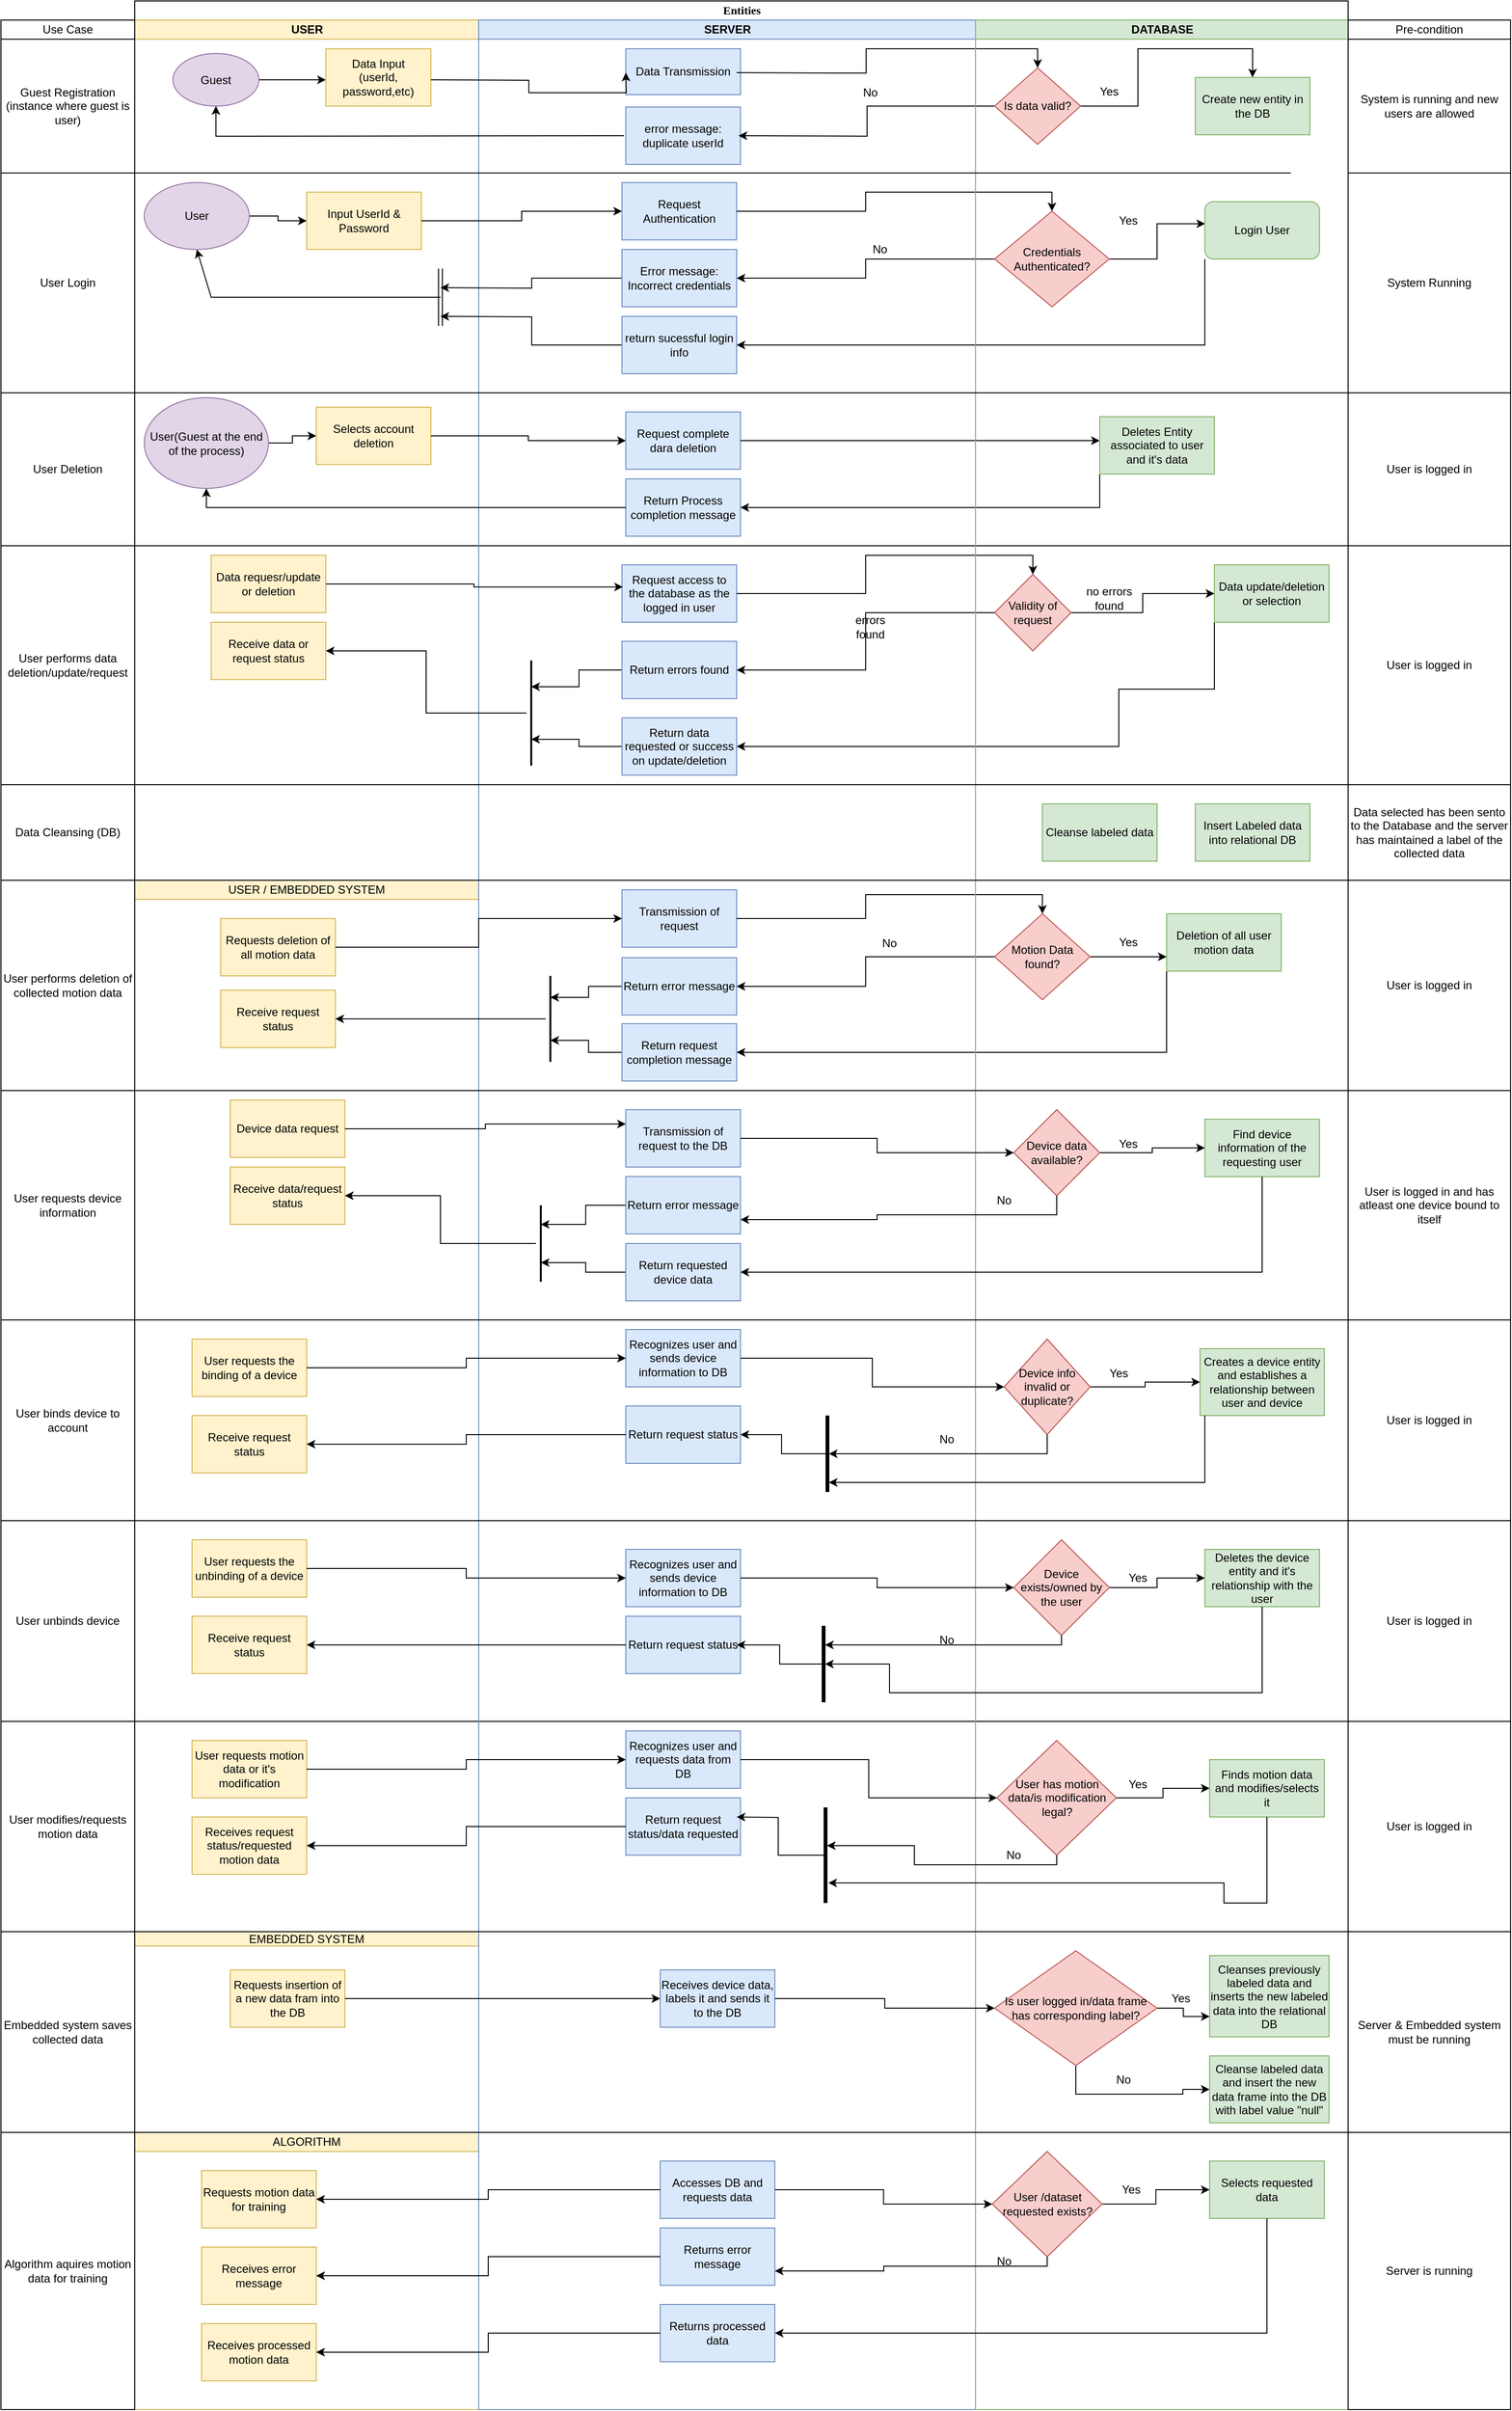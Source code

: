 <mxfile version="21.1.7" type="github">
  <diagram name="Page-1" id="0783ab3e-0a74-02c8-0abd-f7b4e66b4bec">
    <mxGraphModel dx="2594" dy="1067" grid="1" gridSize="10" guides="1" tooltips="1" connect="1" arrows="1" fold="1" page="1" pageScale="1" pageWidth="850" pageHeight="1100" background="none" math="0" shadow="0">
      <root>
        <mxCell id="0" />
        <mxCell id="1" parent="0" />
        <mxCell id="1c1d494c118603dd-1" value="Entities" style="swimlane;html=1;childLayout=stackLayout;startSize=20;rounded=0;shadow=0;comic=0;labelBackgroundColor=none;strokeWidth=1;fontFamily=Verdana;fontSize=12;align=center;" parent="1" vertex="1">
          <mxGeometry x="40" y="20" width="1270" height="2520" as="geometry" />
        </mxCell>
        <mxCell id="1c1d494c118603dd-2" value="USER" style="swimlane;html=1;startSize=20;fillColor=#fff2cc;strokeColor=#d6b656;" parent="1c1d494c118603dd-1" vertex="1">
          <mxGeometry y="20" width="360" height="2500" as="geometry" />
        </mxCell>
        <mxCell id="Ingy1iY05kXELzSFBhz_-25" style="edgeStyle=orthogonalEdgeStyle;rounded=0;orthogonalLoop=1;jettySize=auto;html=1;" edge="1" parent="1c1d494c118603dd-2" source="Ingy1iY05kXELzSFBhz_-19">
          <mxGeometry relative="1" as="geometry">
            <mxPoint x="200" y="62.5" as="targetPoint" />
          </mxGeometry>
        </mxCell>
        <mxCell id="Ingy1iY05kXELzSFBhz_-19" value="Guest" style="ellipse;whiteSpace=wrap;html=1;fillColor=#e1d5e7;strokeColor=#9673a6;" vertex="1" parent="1c1d494c118603dd-2">
          <mxGeometry x="40" y="35" width="90" height="55" as="geometry" />
        </mxCell>
        <mxCell id="Ingy1iY05kXELzSFBhz_-52" style="edgeStyle=orthogonalEdgeStyle;rounded=0;orthogonalLoop=1;jettySize=auto;html=1;" edge="1" parent="1c1d494c118603dd-2" source="Ingy1iY05kXELzSFBhz_-33" target="Ingy1iY05kXELzSFBhz_-34">
          <mxGeometry relative="1" as="geometry" />
        </mxCell>
        <mxCell id="Ingy1iY05kXELzSFBhz_-33" value="User" style="ellipse;whiteSpace=wrap;html=1;fillColor=#e1d5e7;strokeColor=#9673a6;" vertex="1" parent="1c1d494c118603dd-2">
          <mxGeometry x="10" y="170" width="110" height="70" as="geometry" />
        </mxCell>
        <mxCell id="Ingy1iY05kXELzSFBhz_-34" value="Input UserId &amp;amp; Password" style="rounded=0;whiteSpace=wrap;html=1;fillColor=#fff2cc;strokeColor=#d6b656;" vertex="1" parent="1c1d494c118603dd-2">
          <mxGeometry x="180" y="180" width="120" height="60" as="geometry" />
        </mxCell>
        <mxCell id="Ingy1iY05kXELzSFBhz_-55" value="" style="shape=link;html=1;rounded=0;" edge="1" parent="1c1d494c118603dd-2">
          <mxGeometry width="100" relative="1" as="geometry">
            <mxPoint x="320" y="260" as="sourcePoint" />
            <mxPoint x="320" y="320" as="targetPoint" />
            <Array as="points">
              <mxPoint x="320" y="320" />
            </Array>
          </mxGeometry>
        </mxCell>
        <mxCell id="Ingy1iY05kXELzSFBhz_-58" value="" style="endArrow=classic;html=1;rounded=0;entryX=0.5;entryY=1;entryDx=0;entryDy=0;" edge="1" parent="1c1d494c118603dd-2" target="Ingy1iY05kXELzSFBhz_-33">
          <mxGeometry width="50" height="50" relative="1" as="geometry">
            <mxPoint x="320" y="290" as="sourcePoint" />
            <mxPoint x="60" y="280" as="targetPoint" />
            <Array as="points">
              <mxPoint x="190" y="290" />
              <mxPoint x="80" y="290" />
            </Array>
          </mxGeometry>
        </mxCell>
        <mxCell id="Ingy1iY05kXELzSFBhz_-64" style="edgeStyle=orthogonalEdgeStyle;rounded=0;orthogonalLoop=1;jettySize=auto;html=1;entryX=0;entryY=0.5;entryDx=0;entryDy=0;" edge="1" parent="1c1d494c118603dd-2" source="Ingy1iY05kXELzSFBhz_-62" target="Ingy1iY05kXELzSFBhz_-63">
          <mxGeometry relative="1" as="geometry" />
        </mxCell>
        <mxCell id="Ingy1iY05kXELzSFBhz_-62" value="User(Guest at the end of the process)" style="ellipse;whiteSpace=wrap;html=1;fillColor=#e1d5e7;strokeColor=#9673a6;" vertex="1" parent="1c1d494c118603dd-2">
          <mxGeometry x="10" y="395" width="130" height="95" as="geometry" />
        </mxCell>
        <mxCell id="Ingy1iY05kXELzSFBhz_-63" value="Selects account deletion" style="rounded=0;whiteSpace=wrap;html=1;fillColor=#fff2cc;strokeColor=#d6b656;" vertex="1" parent="1c1d494c118603dd-2">
          <mxGeometry x="190" y="405" width="120" height="60" as="geometry" />
        </mxCell>
        <mxCell id="Ingy1iY05kXELzSFBhz_-72" value="" style="endArrow=none;html=1;rounded=0;entryX=0;entryY=1;entryDx=0;entryDy=0;" edge="1" parent="1c1d494c118603dd-2" target="Ingy1iY05kXELzSFBhz_-61">
          <mxGeometry width="50" height="50" relative="1" as="geometry">
            <mxPoint y="550" as="sourcePoint" />
            <mxPoint x="100" y="550" as="targetPoint" />
          </mxGeometry>
        </mxCell>
        <mxCell id="Ingy1iY05kXELzSFBhz_-75" value="Data requesr/update or deletion" style="rounded=0;whiteSpace=wrap;html=1;fillColor=#fff2cc;strokeColor=#d6b656;" vertex="1" parent="1c1d494c118603dd-2">
          <mxGeometry x="80" y="560" width="120" height="60" as="geometry" />
        </mxCell>
        <mxCell id="Ingy1iY05kXELzSFBhz_-87" value="Receive data or request status" style="rounded=0;whiteSpace=wrap;html=1;fillColor=#fff2cc;strokeColor=#d6b656;" vertex="1" parent="1c1d494c118603dd-2">
          <mxGeometry x="80" y="630" width="120" height="60" as="geometry" />
        </mxCell>
        <mxCell id="Ingy1iY05kXELzSFBhz_-103" value="Requests deletion of all motion data" style="rounded=0;whiteSpace=wrap;html=1;fillColor=#fff2cc;strokeColor=#d6b656;" vertex="1" parent="1c1d494c118603dd-2">
          <mxGeometry x="90" y="940" width="120" height="60" as="geometry" />
        </mxCell>
        <mxCell id="Ingy1iY05kXELzSFBhz_-114" value="Receive request status" style="rounded=0;whiteSpace=wrap;html=1;fillColor=#fff2cc;strokeColor=#d6b656;" vertex="1" parent="1c1d494c118603dd-2">
          <mxGeometry x="90" y="1015" width="120" height="60" as="geometry" />
        </mxCell>
        <mxCell id="Ingy1iY05kXELzSFBhz_-121" value="USER / EMBEDDED SYSTEM" style="rounded=0;whiteSpace=wrap;html=1;fillColor=#fff2cc;strokeColor=#d6b656;" vertex="1" parent="1c1d494c118603dd-2">
          <mxGeometry y="900" width="360" height="20" as="geometry" />
        </mxCell>
        <mxCell id="Ingy1iY05kXELzSFBhz_-127" value="Device data request" style="rounded=0;whiteSpace=wrap;html=1;fillColor=#fff2cc;strokeColor=#d6b656;" vertex="1" parent="1c1d494c118603dd-2">
          <mxGeometry x="100" y="1130" width="120" height="60" as="geometry" />
        </mxCell>
        <mxCell id="Ingy1iY05kXELzSFBhz_-133" value="Receive data/request status" style="rounded=0;whiteSpace=wrap;html=1;fillColor=#fff2cc;strokeColor=#d6b656;" vertex="1" parent="1c1d494c118603dd-2">
          <mxGeometry x="100" y="1200" width="120" height="60" as="geometry" />
        </mxCell>
        <mxCell id="Ingy1iY05kXELzSFBhz_-149" value="User requests the binding of a device" style="rounded=0;whiteSpace=wrap;html=1;fillColor=#fff2cc;strokeColor=#d6b656;" vertex="1" parent="1c1d494c118603dd-2">
          <mxGeometry x="60" y="1380" width="120" height="60" as="geometry" />
        </mxCell>
        <mxCell id="Ingy1iY05kXELzSFBhz_-164" value="Receive request status" style="rounded=0;whiteSpace=wrap;html=1;fillColor=#fff2cc;strokeColor=#d6b656;" vertex="1" parent="1c1d494c118603dd-2">
          <mxGeometry x="60" y="1460" width="120" height="60" as="geometry" />
        </mxCell>
        <mxCell id="Ingy1iY05kXELzSFBhz_-170" value="User requests the unbinding of a device" style="rounded=0;whiteSpace=wrap;html=1;fillColor=#fff2cc;strokeColor=#d6b656;" vertex="1" parent="1c1d494c118603dd-2">
          <mxGeometry x="60" y="1590" width="120" height="60" as="geometry" />
        </mxCell>
        <mxCell id="Ingy1iY05kXELzSFBhz_-182" value="Receive request status" style="rounded=0;whiteSpace=wrap;html=1;fillColor=#fff2cc;strokeColor=#d6b656;" vertex="1" parent="1c1d494c118603dd-2">
          <mxGeometry x="60" y="1670" width="120" height="60" as="geometry" />
        </mxCell>
        <mxCell id="Ingy1iY05kXELzSFBhz_-186" value="" style="endArrow=none;html=1;rounded=0;exitX=1;exitY=1;exitDx=0;exitDy=0;" edge="1" parent="1c1d494c118603dd-2" source="Ingy1iY05kXELzSFBhz_-168">
          <mxGeometry width="50" height="50" relative="1" as="geometry">
            <mxPoint x="240" y="1860" as="sourcePoint" />
            <mxPoint x="1270" y="1780" as="targetPoint" />
          </mxGeometry>
        </mxCell>
        <mxCell id="Ingy1iY05kXELzSFBhz_-199" value="User requests motion data or it&#39;s modification" style="rounded=0;whiteSpace=wrap;html=1;fillColor=#fff2cc;strokeColor=#d6b656;" vertex="1" parent="1c1d494c118603dd-2">
          <mxGeometry x="60" y="1800" width="120" height="60" as="geometry" />
        </mxCell>
        <mxCell id="Ingy1iY05kXELzSFBhz_-201" value="Receives request status/requested motion data" style="rounded=0;whiteSpace=wrap;html=1;fillColor=#fff2cc;strokeColor=#d6b656;" vertex="1" parent="1c1d494c118603dd-2">
          <mxGeometry x="60" y="1880" width="120" height="60" as="geometry" />
        </mxCell>
        <mxCell id="Ingy1iY05kXELzSFBhz_-207" value="EMBEDDED SYSTEM" style="rounded=0;whiteSpace=wrap;html=1;fillColor=#fff2cc;strokeColor=#d6b656;" vertex="1" parent="1c1d494c118603dd-2">
          <mxGeometry y="2000" width="360" height="15" as="geometry" />
        </mxCell>
        <mxCell id="Ingy1iY05kXELzSFBhz_-212" value="Requests insertion of a new data fram into the DB" style="rounded=0;whiteSpace=wrap;html=1;fillColor=#fff2cc;strokeColor=#d6b656;" vertex="1" parent="1c1d494c118603dd-2">
          <mxGeometry x="100" y="2040" width="120" height="60" as="geometry" />
        </mxCell>
        <mxCell id="Ingy1iY05kXELzSFBhz_-225" value="ALGORITHM" style="rounded=0;whiteSpace=wrap;html=1;fillColor=#fff2cc;strokeColor=#d6b656;" vertex="1" parent="1c1d494c118603dd-2">
          <mxGeometry y="2210" width="360" height="20" as="geometry" />
        </mxCell>
        <mxCell id="Ingy1iY05kXELzSFBhz_-226" value="Requests motion data for training" style="rounded=0;whiteSpace=wrap;html=1;fillColor=#fff2cc;strokeColor=#d6b656;" vertex="1" parent="1c1d494c118603dd-2">
          <mxGeometry x="70" y="2250" width="120" height="60" as="geometry" />
        </mxCell>
        <mxCell id="Ingy1iY05kXELzSFBhz_-232" value="Receives error message" style="rounded=0;whiteSpace=wrap;html=1;fillColor=#fff2cc;strokeColor=#d6b656;" vertex="1" parent="1c1d494c118603dd-2">
          <mxGeometry x="70" y="2330" width="120" height="60" as="geometry" />
        </mxCell>
        <mxCell id="Ingy1iY05kXELzSFBhz_-241" value="Receives processed motion data" style="rounded=0;whiteSpace=wrap;html=1;fillColor=#fff2cc;strokeColor=#d6b656;" vertex="1" parent="1c1d494c118603dd-2">
          <mxGeometry x="70" y="2410" width="120" height="60" as="geometry" />
        </mxCell>
        <mxCell id="Ingy1iY05kXELzSFBhz_-246" value="Data Input&lt;br style=&quot;border-color: var(--border-color);&quot;&gt;(userId, password,etc)" style="rounded=0;whiteSpace=wrap;html=1;fillColor=#fff2cc;strokeColor=#d6b656;" vertex="1" parent="1c1d494c118603dd-2">
          <mxGeometry x="200" y="30" width="110" height="60" as="geometry" />
        </mxCell>
        <mxCell id="1c1d494c118603dd-3" value="SERVER" style="swimlane;html=1;startSize=20;fillColor=#dae8fc;strokeColor=#6c8ebf;" parent="1c1d494c118603dd-1" vertex="1">
          <mxGeometry x="360" y="20" width="520" height="2500" as="geometry" />
        </mxCell>
        <mxCell id="Ingy1iY05kXELzSFBhz_-24" value="No" style="text;html=1;strokeColor=none;fillColor=none;align=center;verticalAlign=middle;whiteSpace=wrap;rounded=0;" vertex="1" parent="1c1d494c118603dd-3">
          <mxGeometry x="380" y="61" width="60" height="30" as="geometry" />
        </mxCell>
        <mxCell id="Ingy1iY05kXELzSFBhz_-35" value="Request Authentication" style="rounded=0;whiteSpace=wrap;html=1;fillColor=#dae8fc;strokeColor=#6c8ebf;" vertex="1" parent="1c1d494c118603dd-3">
          <mxGeometry x="150" y="170" width="120" height="60" as="geometry" />
        </mxCell>
        <mxCell id="Ingy1iY05kXELzSFBhz_-41" value="error message: duplicate userId" style="rounded=0;whiteSpace=wrap;html=1;fillColor=#dae8fc;strokeColor=#6c8ebf;" vertex="1" parent="1c1d494c118603dd-3">
          <mxGeometry x="154" y="91" width="120" height="60" as="geometry" />
        </mxCell>
        <mxCell id="Ingy1iY05kXELzSFBhz_-42" value="Data Transmission" style="rounded=0;whiteSpace=wrap;html=1;fillColor=#dae8fc;strokeColor=#6c8ebf;" vertex="1" parent="1c1d494c118603dd-3">
          <mxGeometry x="154" y="30" width="120" height="48" as="geometry" />
        </mxCell>
        <mxCell id="Ingy1iY05kXELzSFBhz_-57" style="edgeStyle=orthogonalEdgeStyle;rounded=0;orthogonalLoop=1;jettySize=auto;html=1;" edge="1" parent="1c1d494c118603dd-3" source="Ingy1iY05kXELzSFBhz_-45">
          <mxGeometry relative="1" as="geometry">
            <mxPoint x="-40" y="280" as="targetPoint" />
          </mxGeometry>
        </mxCell>
        <mxCell id="Ingy1iY05kXELzSFBhz_-45" value="Error message:&lt;br&gt;Incorrect credentials" style="rounded=0;whiteSpace=wrap;html=1;fillColor=#dae8fc;strokeColor=#6c8ebf;" vertex="1" parent="1c1d494c118603dd-3">
          <mxGeometry x="150" y="240" width="120" height="60" as="geometry" />
        </mxCell>
        <mxCell id="Ingy1iY05kXELzSFBhz_-49" value="No" style="text;html=1;strokeColor=none;fillColor=none;align=center;verticalAlign=middle;whiteSpace=wrap;rounded=0;" vertex="1" parent="1c1d494c118603dd-3">
          <mxGeometry x="390" y="225" width="60" height="30" as="geometry" />
        </mxCell>
        <mxCell id="Ingy1iY05kXELzSFBhz_-56" style="edgeStyle=orthogonalEdgeStyle;rounded=0;orthogonalLoop=1;jettySize=auto;html=1;" edge="1" parent="1c1d494c118603dd-3" source="Ingy1iY05kXELzSFBhz_-50">
          <mxGeometry relative="1" as="geometry">
            <mxPoint x="-40" y="310" as="targetPoint" />
          </mxGeometry>
        </mxCell>
        <mxCell id="Ingy1iY05kXELzSFBhz_-50" value="return sucessful login info" style="rounded=0;whiteSpace=wrap;html=1;fillColor=#dae8fc;strokeColor=#6c8ebf;" vertex="1" parent="1c1d494c118603dd-3">
          <mxGeometry x="150" y="310" width="120" height="60" as="geometry" />
        </mxCell>
        <mxCell id="Ingy1iY05kXELzSFBhz_-65" value="Request complete dara deletion" style="rounded=0;whiteSpace=wrap;html=1;fillColor=#dae8fc;strokeColor=#6c8ebf;" vertex="1" parent="1c1d494c118603dd-3">
          <mxGeometry x="154" y="410" width="120" height="60" as="geometry" />
        </mxCell>
        <mxCell id="Ingy1iY05kXELzSFBhz_-69" value="Return Process completion message" style="rounded=0;whiteSpace=wrap;html=1;fillColor=#dae8fc;strokeColor=#6c8ebf;" vertex="1" parent="1c1d494c118603dd-3">
          <mxGeometry x="154" y="480" width="120" height="60" as="geometry" />
        </mxCell>
        <mxCell id="Ingy1iY05kXELzSFBhz_-76" value="Request access to the database as the logged in user" style="rounded=0;whiteSpace=wrap;html=1;fillColor=#dae8fc;strokeColor=#6c8ebf;" vertex="1" parent="1c1d494c118603dd-3">
          <mxGeometry x="150" y="570" width="120" height="60" as="geometry" />
        </mxCell>
        <mxCell id="Ingy1iY05kXELzSFBhz_-91" style="edgeStyle=orthogonalEdgeStyle;rounded=0;orthogonalLoop=1;jettySize=auto;html=1;entryX=0.25;entryY=0.5;entryDx=0;entryDy=0;entryPerimeter=0;" edge="1" parent="1c1d494c118603dd-3" source="Ingy1iY05kXELzSFBhz_-80" target="Ingy1iY05kXELzSFBhz_-89">
          <mxGeometry relative="1" as="geometry" />
        </mxCell>
        <mxCell id="Ingy1iY05kXELzSFBhz_-80" value="Return errors found" style="rounded=0;whiteSpace=wrap;html=1;fillColor=#dae8fc;strokeColor=#6c8ebf;" vertex="1" parent="1c1d494c118603dd-3">
          <mxGeometry x="150" y="650" width="120" height="60" as="geometry" />
        </mxCell>
        <mxCell id="Ingy1iY05kXELzSFBhz_-84" value="errors found" style="text;html=1;strokeColor=none;fillColor=none;align=center;verticalAlign=middle;whiteSpace=wrap;rounded=0;" vertex="1" parent="1c1d494c118603dd-3">
          <mxGeometry x="380" y="620" width="60" height="30" as="geometry" />
        </mxCell>
        <mxCell id="Ingy1iY05kXELzSFBhz_-90" style="edgeStyle=orthogonalEdgeStyle;rounded=0;orthogonalLoop=1;jettySize=auto;html=1;entryX=0.75;entryY=0.5;entryDx=0;entryDy=0;entryPerimeter=0;" edge="1" parent="1c1d494c118603dd-3" source="Ingy1iY05kXELzSFBhz_-85" target="Ingy1iY05kXELzSFBhz_-89">
          <mxGeometry relative="1" as="geometry" />
        </mxCell>
        <mxCell id="Ingy1iY05kXELzSFBhz_-85" value="Return data requested or success on update/deletion" style="rounded=0;whiteSpace=wrap;html=1;fillColor=#dae8fc;strokeColor=#6c8ebf;" vertex="1" parent="1c1d494c118603dd-3">
          <mxGeometry x="150" y="730" width="120" height="60" as="geometry" />
        </mxCell>
        <mxCell id="Ingy1iY05kXELzSFBhz_-89" value="" style="line;strokeWidth=2;direction=south;html=1;" vertex="1" parent="1c1d494c118603dd-3">
          <mxGeometry x="50" y="670" width="10" height="110" as="geometry" />
        </mxCell>
        <mxCell id="Ingy1iY05kXELzSFBhz_-104" value="Transmission of request" style="rounded=0;whiteSpace=wrap;html=1;fillColor=#dae8fc;strokeColor=#6c8ebf;" vertex="1" parent="1c1d494c118603dd-3">
          <mxGeometry x="150" y="910" width="120" height="60" as="geometry" />
        </mxCell>
        <mxCell id="Ingy1iY05kXELzSFBhz_-116" style="edgeStyle=orthogonalEdgeStyle;rounded=0;orthogonalLoop=1;jettySize=auto;html=1;entryX=0.25;entryY=0.5;entryDx=0;entryDy=0;entryPerimeter=0;" edge="1" parent="1c1d494c118603dd-3" source="Ingy1iY05kXELzSFBhz_-108" target="Ingy1iY05kXELzSFBhz_-115">
          <mxGeometry relative="1" as="geometry" />
        </mxCell>
        <mxCell id="Ingy1iY05kXELzSFBhz_-108" value="Return error message" style="rounded=0;whiteSpace=wrap;html=1;fillColor=#dae8fc;strokeColor=#6c8ebf;" vertex="1" parent="1c1d494c118603dd-3">
          <mxGeometry x="150" y="981" width="120" height="60" as="geometry" />
        </mxCell>
        <mxCell id="Ingy1iY05kXELzSFBhz_-117" style="edgeStyle=orthogonalEdgeStyle;rounded=0;orthogonalLoop=1;jettySize=auto;html=1;entryX=0.75;entryY=0.5;entryDx=0;entryDy=0;entryPerimeter=0;" edge="1" parent="1c1d494c118603dd-3" source="Ingy1iY05kXELzSFBhz_-109" target="Ingy1iY05kXELzSFBhz_-115">
          <mxGeometry relative="1" as="geometry" />
        </mxCell>
        <mxCell id="Ingy1iY05kXELzSFBhz_-109" value="Return request completion message" style="rounded=0;whiteSpace=wrap;html=1;fillColor=#dae8fc;strokeColor=#6c8ebf;" vertex="1" parent="1c1d494c118603dd-3">
          <mxGeometry x="150" y="1050" width="120" height="60" as="geometry" />
        </mxCell>
        <mxCell id="Ingy1iY05kXELzSFBhz_-113" value="No" style="text;html=1;strokeColor=none;fillColor=none;align=center;verticalAlign=middle;whiteSpace=wrap;rounded=0;" vertex="1" parent="1c1d494c118603dd-3">
          <mxGeometry x="400" y="951" width="60" height="30" as="geometry" />
        </mxCell>
        <mxCell id="Ingy1iY05kXELzSFBhz_-115" value="" style="line;strokeWidth=2;direction=south;html=1;" vertex="1" parent="1c1d494c118603dd-3">
          <mxGeometry x="70" y="1000" width="10" height="90" as="geometry" />
        </mxCell>
        <mxCell id="Ingy1iY05kXELzSFBhz_-128" value="Transmission of request to the DB" style="rounded=0;whiteSpace=wrap;html=1;fillColor=#dae8fc;strokeColor=#6c8ebf;" vertex="1" parent="1c1d494c118603dd-3">
          <mxGeometry x="154" y="1140" width="120" height="60" as="geometry" />
        </mxCell>
        <mxCell id="Ingy1iY05kXELzSFBhz_-142" style="edgeStyle=orthogonalEdgeStyle;rounded=0;orthogonalLoop=1;jettySize=auto;html=1;entryX=0.25;entryY=0.5;entryDx=0;entryDy=0;entryPerimeter=0;" edge="1" parent="1c1d494c118603dd-3" source="Ingy1iY05kXELzSFBhz_-132" target="Ingy1iY05kXELzSFBhz_-141">
          <mxGeometry relative="1" as="geometry" />
        </mxCell>
        <mxCell id="Ingy1iY05kXELzSFBhz_-132" value="Return error message" style="rounded=0;whiteSpace=wrap;html=1;fillColor=#dae8fc;strokeColor=#6c8ebf;" vertex="1" parent="1c1d494c118603dd-3">
          <mxGeometry x="154" y="1210" width="120" height="60" as="geometry" />
        </mxCell>
        <mxCell id="Ingy1iY05kXELzSFBhz_-143" style="edgeStyle=orthogonalEdgeStyle;rounded=0;orthogonalLoop=1;jettySize=auto;html=1;entryX=0.75;entryY=0.5;entryDx=0;entryDy=0;entryPerimeter=0;" edge="1" parent="1c1d494c118603dd-3" source="Ingy1iY05kXELzSFBhz_-139" target="Ingy1iY05kXELzSFBhz_-141">
          <mxGeometry relative="1" as="geometry" />
        </mxCell>
        <mxCell id="Ingy1iY05kXELzSFBhz_-139" value="Return requested device data" style="rounded=0;whiteSpace=wrap;html=1;fillColor=#dae8fc;strokeColor=#6c8ebf;" vertex="1" parent="1c1d494c118603dd-3">
          <mxGeometry x="154" y="1280" width="120" height="60" as="geometry" />
        </mxCell>
        <mxCell id="Ingy1iY05kXELzSFBhz_-141" value="" style="line;strokeWidth=2;direction=south;html=1;" vertex="1" parent="1c1d494c118603dd-3">
          <mxGeometry x="60" y="1240" width="10" height="80" as="geometry" />
        </mxCell>
        <mxCell id="Ingy1iY05kXELzSFBhz_-150" value="Recognizes user and sends device information to DB" style="rounded=0;whiteSpace=wrap;html=1;fillColor=#dae8fc;strokeColor=#6c8ebf;" vertex="1" parent="1c1d494c118603dd-3">
          <mxGeometry x="154" y="1370" width="120" height="60" as="geometry" />
        </mxCell>
        <mxCell id="Ingy1iY05kXELzSFBhz_-152" value="Return request status" style="rounded=0;whiteSpace=wrap;html=1;fillColor=#dae8fc;strokeColor=#6c8ebf;" vertex="1" parent="1c1d494c118603dd-3">
          <mxGeometry x="154" y="1450" width="120" height="60" as="geometry" />
        </mxCell>
        <mxCell id="Ingy1iY05kXELzSFBhz_-162" style="edgeStyle=orthogonalEdgeStyle;rounded=0;orthogonalLoop=1;jettySize=auto;html=1;entryX=1;entryY=0.5;entryDx=0;entryDy=0;" edge="1" parent="1c1d494c118603dd-3" source="Ingy1iY05kXELzSFBhz_-155" target="Ingy1iY05kXELzSFBhz_-152">
          <mxGeometry relative="1" as="geometry" />
        </mxCell>
        <mxCell id="Ingy1iY05kXELzSFBhz_-155" value="" style="line;strokeWidth=4;direction=south;html=1;perimeter=backbonePerimeter;points=[];outlineConnect=0;" vertex="1" parent="1c1d494c118603dd-3">
          <mxGeometry x="360" y="1460" width="10" height="80" as="geometry" />
        </mxCell>
        <mxCell id="Ingy1iY05kXELzSFBhz_-161" value="No" style="text;html=1;strokeColor=none;fillColor=none;align=center;verticalAlign=middle;whiteSpace=wrap;rounded=0;" vertex="1" parent="1c1d494c118603dd-3">
          <mxGeometry x="460" y="1470" width="60" height="30" as="geometry" />
        </mxCell>
        <mxCell id="Ingy1iY05kXELzSFBhz_-171" value="Recognizes user and sends device information to DB" style="rounded=0;whiteSpace=wrap;html=1;fillColor=#dae8fc;strokeColor=#6c8ebf;" vertex="1" parent="1c1d494c118603dd-3">
          <mxGeometry x="154" y="1600" width="120" height="60" as="geometry" />
        </mxCell>
        <mxCell id="Ingy1iY05kXELzSFBhz_-175" value="Return request status" style="rounded=0;whiteSpace=wrap;html=1;fillColor=#dae8fc;strokeColor=#6c8ebf;" vertex="1" parent="1c1d494c118603dd-3">
          <mxGeometry x="154" y="1670" width="120" height="60" as="geometry" />
        </mxCell>
        <mxCell id="Ingy1iY05kXELzSFBhz_-176" style="edgeStyle=orthogonalEdgeStyle;rounded=0;orthogonalLoop=1;jettySize=auto;html=1;entryX=0.967;entryY=0.5;entryDx=0;entryDy=0;entryPerimeter=0;" edge="1" parent="1c1d494c118603dd-3" source="Ingy1iY05kXELzSFBhz_-177" target="Ingy1iY05kXELzSFBhz_-175">
          <mxGeometry relative="1" as="geometry">
            <mxPoint x="280" y="1700" as="targetPoint" />
          </mxGeometry>
        </mxCell>
        <mxCell id="Ingy1iY05kXELzSFBhz_-177" value="" style="line;strokeWidth=4;direction=south;html=1;perimeter=backbonePerimeter;points=[];outlineConnect=0;" vertex="1" parent="1c1d494c118603dd-3">
          <mxGeometry x="356" y="1680" width="10" height="80" as="geometry" />
        </mxCell>
        <mxCell id="Ingy1iY05kXELzSFBhz_-185" value="No" style="text;html=1;strokeColor=none;fillColor=none;align=center;verticalAlign=middle;whiteSpace=wrap;rounded=0;" vertex="1" parent="1c1d494c118603dd-3">
          <mxGeometry x="460" y="1680" width="60" height="30" as="geometry" />
        </mxCell>
        <mxCell id="Ingy1iY05kXELzSFBhz_-189" value="Recognizes user and requests data from DB" style="rounded=0;whiteSpace=wrap;html=1;fillColor=#dae8fc;strokeColor=#6c8ebf;" vertex="1" parent="1c1d494c118603dd-3">
          <mxGeometry x="154" y="1790" width="120" height="60" as="geometry" />
        </mxCell>
        <mxCell id="Ingy1iY05kXELzSFBhz_-190" value="Return request status/data requested" style="rounded=0;whiteSpace=wrap;html=1;fillColor=#dae8fc;strokeColor=#6c8ebf;" vertex="1" parent="1c1d494c118603dd-3">
          <mxGeometry x="154" y="1860" width="120" height="60" as="geometry" />
        </mxCell>
        <mxCell id="Ingy1iY05kXELzSFBhz_-191" style="edgeStyle=orthogonalEdgeStyle;rounded=0;orthogonalLoop=1;jettySize=auto;html=1;" edge="1" parent="1c1d494c118603dd-3" source="Ingy1iY05kXELzSFBhz_-192">
          <mxGeometry relative="1" as="geometry">
            <mxPoint x="270" y="1880" as="targetPoint" />
          </mxGeometry>
        </mxCell>
        <mxCell id="Ingy1iY05kXELzSFBhz_-192" value="" style="line;strokeWidth=4;direction=south;html=1;perimeter=backbonePerimeter;points=[];outlineConnect=0;" vertex="1" parent="1c1d494c118603dd-3">
          <mxGeometry x="356" y="1870" width="14" height="100" as="geometry" />
        </mxCell>
        <mxCell id="Ingy1iY05kXELzSFBhz_-213" value="Receives device data, labels it and sends it to the DB" style="rounded=0;whiteSpace=wrap;html=1;fillColor=#dae8fc;strokeColor=#6c8ebf;" vertex="1" parent="1c1d494c118603dd-3">
          <mxGeometry x="190" y="2040" width="120" height="60" as="geometry" />
        </mxCell>
        <mxCell id="Ingy1iY05kXELzSFBhz_-227" value="Accesses DB and requests data" style="rounded=0;whiteSpace=wrap;html=1;fillColor=#dae8fc;strokeColor=#6c8ebf;" vertex="1" parent="1c1d494c118603dd-3">
          <mxGeometry x="190" y="2240" width="120" height="60" as="geometry" />
        </mxCell>
        <mxCell id="Ingy1iY05kXELzSFBhz_-231" value="Returns error message" style="rounded=0;whiteSpace=wrap;html=1;fillColor=#dae8fc;strokeColor=#6c8ebf;" vertex="1" parent="1c1d494c118603dd-3">
          <mxGeometry x="190" y="2310" width="120" height="60" as="geometry" />
        </mxCell>
        <mxCell id="Ingy1iY05kXELzSFBhz_-239" value="Returns processed data" style="rounded=0;whiteSpace=wrap;html=1;fillColor=#dae8fc;strokeColor=#6c8ebf;" vertex="1" parent="1c1d494c118603dd-3">
          <mxGeometry x="190" y="2390" width="120" height="60" as="geometry" />
        </mxCell>
        <mxCell id="Ingy1iY05kXELzSFBhz_-23" style="edgeStyle=orthogonalEdgeStyle;rounded=0;orthogonalLoop=1;jettySize=auto;html=1;entryX=1;entryY=0.5;entryDx=0;entryDy=0;" edge="1" parent="1c1d494c118603dd-1" source="Ingy1iY05kXELzSFBhz_-17">
          <mxGeometry relative="1" as="geometry">
            <mxPoint x="632" y="141" as="targetPoint" />
          </mxGeometry>
        </mxCell>
        <mxCell id="Ingy1iY05kXELzSFBhz_-26" style="edgeStyle=orthogonalEdgeStyle;rounded=0;orthogonalLoop=1;jettySize=auto;html=1;entryX=0.5;entryY=1;entryDx=0;entryDy=0;" edge="1" parent="1c1d494c118603dd-1" target="Ingy1iY05kXELzSFBhz_-19">
          <mxGeometry relative="1" as="geometry">
            <mxPoint x="512" y="141" as="sourcePoint" />
          </mxGeometry>
        </mxCell>
        <mxCell id="Ingy1iY05kXELzSFBhz_-27" style="edgeStyle=orthogonalEdgeStyle;rounded=0;orthogonalLoop=1;jettySize=auto;html=1;" edge="1" parent="1c1d494c118603dd-1">
          <mxGeometry relative="1" as="geometry">
            <mxPoint x="310.0" y="82.467" as="sourcePoint" />
            <mxPoint x="514.0" y="75" as="targetPoint" />
          </mxGeometry>
        </mxCell>
        <mxCell id="Ingy1iY05kXELzSFBhz_-28" style="edgeStyle=orthogonalEdgeStyle;rounded=0;orthogonalLoop=1;jettySize=auto;html=1;entryX=0.5;entryY=0;entryDx=0;entryDy=0;" edge="1" parent="1c1d494c118603dd-1" target="Ingy1iY05kXELzSFBhz_-17">
          <mxGeometry relative="1" as="geometry">
            <mxPoint x="630.0" y="75" as="sourcePoint" />
          </mxGeometry>
        </mxCell>
        <mxCell id="Ingy1iY05kXELzSFBhz_-46" style="edgeStyle=orthogonalEdgeStyle;rounded=0;orthogonalLoop=1;jettySize=auto;html=1;entryX=1;entryY=0.5;entryDx=0;entryDy=0;" edge="1" parent="1c1d494c118603dd-1" source="Ingy1iY05kXELzSFBhz_-36" target="Ingy1iY05kXELzSFBhz_-45">
          <mxGeometry relative="1" as="geometry" />
        </mxCell>
        <mxCell id="Ingy1iY05kXELzSFBhz_-48" style="edgeStyle=orthogonalEdgeStyle;rounded=0;orthogonalLoop=1;jettySize=auto;html=1;entryX=0.5;entryY=0;entryDx=0;entryDy=0;" edge="1" parent="1c1d494c118603dd-1" source="Ingy1iY05kXELzSFBhz_-35" target="Ingy1iY05kXELzSFBhz_-36">
          <mxGeometry relative="1" as="geometry" />
        </mxCell>
        <mxCell id="Ingy1iY05kXELzSFBhz_-51" style="edgeStyle=orthogonalEdgeStyle;rounded=0;orthogonalLoop=1;jettySize=auto;html=1;" edge="1" parent="1c1d494c118603dd-1" source="Ingy1iY05kXELzSFBhz_-37">
          <mxGeometry relative="1" as="geometry">
            <mxPoint x="630" y="360" as="targetPoint" />
            <Array as="points">
              <mxPoint x="1120" y="360" />
              <mxPoint x="630" y="360" />
            </Array>
          </mxGeometry>
        </mxCell>
        <mxCell id="Ingy1iY05kXELzSFBhz_-53" style="edgeStyle=orthogonalEdgeStyle;rounded=0;orthogonalLoop=1;jettySize=auto;html=1;" edge="1" parent="1c1d494c118603dd-1" source="Ingy1iY05kXELzSFBhz_-34" target="Ingy1iY05kXELzSFBhz_-35">
          <mxGeometry relative="1" as="geometry" />
        </mxCell>
        <mxCell id="Ingy1iY05kXELzSFBhz_-67" style="edgeStyle=orthogonalEdgeStyle;rounded=0;orthogonalLoop=1;jettySize=auto;html=1;entryX=0;entryY=0.5;entryDx=0;entryDy=0;" edge="1" parent="1c1d494c118603dd-1" source="Ingy1iY05kXELzSFBhz_-63" target="Ingy1iY05kXELzSFBhz_-65">
          <mxGeometry relative="1" as="geometry" />
        </mxCell>
        <mxCell id="Ingy1iY05kXELzSFBhz_-68" style="edgeStyle=orthogonalEdgeStyle;rounded=0;orthogonalLoop=1;jettySize=auto;html=1;" edge="1" parent="1c1d494c118603dd-1" source="Ingy1iY05kXELzSFBhz_-65" target="Ingy1iY05kXELzSFBhz_-66">
          <mxGeometry relative="1" as="geometry">
            <Array as="points">
              <mxPoint x="870" y="460" />
              <mxPoint x="870" y="460" />
            </Array>
          </mxGeometry>
        </mxCell>
        <mxCell id="Ingy1iY05kXELzSFBhz_-70" style="edgeStyle=orthogonalEdgeStyle;rounded=0;orthogonalLoop=1;jettySize=auto;html=1;entryX=1;entryY=0.5;entryDx=0;entryDy=0;" edge="1" parent="1c1d494c118603dd-1" source="Ingy1iY05kXELzSFBhz_-66" target="Ingy1iY05kXELzSFBhz_-69">
          <mxGeometry relative="1" as="geometry">
            <Array as="points">
              <mxPoint x="1010" y="530" />
            </Array>
          </mxGeometry>
        </mxCell>
        <mxCell id="Ingy1iY05kXELzSFBhz_-71" style="edgeStyle=orthogonalEdgeStyle;rounded=0;orthogonalLoop=1;jettySize=auto;html=1;entryX=0.5;entryY=1;entryDx=0;entryDy=0;" edge="1" parent="1c1d494c118603dd-1" source="Ingy1iY05kXELzSFBhz_-69" target="Ingy1iY05kXELzSFBhz_-62">
          <mxGeometry relative="1" as="geometry" />
        </mxCell>
        <mxCell id="Ingy1iY05kXELzSFBhz_-81" style="edgeStyle=orthogonalEdgeStyle;rounded=0;orthogonalLoop=1;jettySize=auto;html=1;entryX=1;entryY=0.5;entryDx=0;entryDy=0;" edge="1" parent="1c1d494c118603dd-1" source="Ingy1iY05kXELzSFBhz_-78" target="Ingy1iY05kXELzSFBhz_-80">
          <mxGeometry relative="1" as="geometry" />
        </mxCell>
        <mxCell id="Ingy1iY05kXELzSFBhz_-82" style="edgeStyle=orthogonalEdgeStyle;rounded=0;orthogonalLoop=1;jettySize=auto;html=1;entryX=0.5;entryY=0;entryDx=0;entryDy=0;" edge="1" parent="1c1d494c118603dd-1" source="Ingy1iY05kXELzSFBhz_-76" target="Ingy1iY05kXELzSFBhz_-78">
          <mxGeometry relative="1" as="geometry" />
        </mxCell>
        <mxCell id="Ingy1iY05kXELzSFBhz_-86" style="edgeStyle=orthogonalEdgeStyle;rounded=0;orthogonalLoop=1;jettySize=auto;html=1;entryX=1;entryY=0.5;entryDx=0;entryDy=0;" edge="1" parent="1c1d494c118603dd-1" source="Ingy1iY05kXELzSFBhz_-77" target="Ingy1iY05kXELzSFBhz_-85">
          <mxGeometry relative="1" as="geometry">
            <Array as="points">
              <mxPoint x="1130" y="720" />
              <mxPoint x="1030" y="720" />
              <mxPoint x="1030" y="780" />
            </Array>
          </mxGeometry>
        </mxCell>
        <mxCell id="Ingy1iY05kXELzSFBhz_-92" style="edgeStyle=orthogonalEdgeStyle;rounded=0;orthogonalLoop=1;jettySize=auto;html=1;entryX=1;entryY=0.5;entryDx=0;entryDy=0;" edge="1" parent="1c1d494c118603dd-1" source="Ingy1iY05kXELzSFBhz_-89" target="Ingy1iY05kXELzSFBhz_-87">
          <mxGeometry relative="1" as="geometry" />
        </mxCell>
        <mxCell id="Ingy1iY05kXELzSFBhz_-93" style="edgeStyle=orthogonalEdgeStyle;rounded=0;orthogonalLoop=1;jettySize=auto;html=1;entryX=0.008;entryY=0.385;entryDx=0;entryDy=0;entryPerimeter=0;" edge="1" parent="1c1d494c118603dd-1" source="Ingy1iY05kXELzSFBhz_-75" target="Ingy1iY05kXELzSFBhz_-76">
          <mxGeometry relative="1" as="geometry" />
        </mxCell>
        <mxCell id="Ingy1iY05kXELzSFBhz_-110" style="edgeStyle=orthogonalEdgeStyle;rounded=0;orthogonalLoop=1;jettySize=auto;html=1;entryX=1;entryY=0.5;entryDx=0;entryDy=0;" edge="1" parent="1c1d494c118603dd-1" source="Ingy1iY05kXELzSFBhz_-105" target="Ingy1iY05kXELzSFBhz_-109">
          <mxGeometry relative="1" as="geometry">
            <Array as="points">
              <mxPoint x="1080" y="1100" />
            </Array>
          </mxGeometry>
        </mxCell>
        <mxCell id="Ingy1iY05kXELzSFBhz_-111" style="edgeStyle=orthogonalEdgeStyle;rounded=0;orthogonalLoop=1;jettySize=auto;html=1;entryX=1;entryY=0.5;entryDx=0;entryDy=0;" edge="1" parent="1c1d494c118603dd-1" source="Ingy1iY05kXELzSFBhz_-106" target="Ingy1iY05kXELzSFBhz_-108">
          <mxGeometry relative="1" as="geometry" />
        </mxCell>
        <mxCell id="Ingy1iY05kXELzSFBhz_-118" style="edgeStyle=orthogonalEdgeStyle;rounded=0;orthogonalLoop=1;jettySize=auto;html=1;entryX=1;entryY=0.5;entryDx=0;entryDy=0;" edge="1" parent="1c1d494c118603dd-1" source="Ingy1iY05kXELzSFBhz_-115" target="Ingy1iY05kXELzSFBhz_-114">
          <mxGeometry relative="1" as="geometry" />
        </mxCell>
        <mxCell id="Ingy1iY05kXELzSFBhz_-119" style="edgeStyle=orthogonalEdgeStyle;rounded=0;orthogonalLoop=1;jettySize=auto;html=1;entryX=0;entryY=0.5;entryDx=0;entryDy=0;" edge="1" parent="1c1d494c118603dd-1" source="Ingy1iY05kXELzSFBhz_-103" target="Ingy1iY05kXELzSFBhz_-104">
          <mxGeometry relative="1" as="geometry" />
        </mxCell>
        <mxCell id="Ingy1iY05kXELzSFBhz_-120" style="edgeStyle=orthogonalEdgeStyle;rounded=0;orthogonalLoop=1;jettySize=auto;html=1;entryX=0.5;entryY=0;entryDx=0;entryDy=0;" edge="1" parent="1c1d494c118603dd-1" source="Ingy1iY05kXELzSFBhz_-104" target="Ingy1iY05kXELzSFBhz_-106">
          <mxGeometry relative="1" as="geometry" />
        </mxCell>
        <mxCell id="1c1d494c118603dd-4" value="DATABASE" style="swimlane;html=1;startSize=20;fillColor=#d5e8d4;strokeColor=#82b366;" parent="1c1d494c118603dd-1" vertex="1">
          <mxGeometry x="880" y="20" width="390" height="2500" as="geometry" />
        </mxCell>
        <mxCell id="Ingy1iY05kXELzSFBhz_-20" style="edgeStyle=orthogonalEdgeStyle;rounded=0;orthogonalLoop=1;jettySize=auto;html=1;entryX=0.5;entryY=0;entryDx=0;entryDy=0;" edge="1" parent="1c1d494c118603dd-4" source="Ingy1iY05kXELzSFBhz_-17" target="Ingy1iY05kXELzSFBhz_-18">
          <mxGeometry relative="1" as="geometry" />
        </mxCell>
        <mxCell id="Ingy1iY05kXELzSFBhz_-17" value="Is data valid?" style="rhombus;whiteSpace=wrap;html=1;fillColor=#f8cecc;strokeColor=#b85450;" vertex="1" parent="1c1d494c118603dd-4">
          <mxGeometry x="20" y="50" width="90" height="80" as="geometry" />
        </mxCell>
        <mxCell id="Ingy1iY05kXELzSFBhz_-18" value="Create new entity in the DB" style="rounded=0;whiteSpace=wrap;html=1;fillColor=#d5e8d4;strokeColor=#82b366;" vertex="1" parent="1c1d494c118603dd-4">
          <mxGeometry x="230" y="60" width="120" height="60" as="geometry" />
        </mxCell>
        <mxCell id="Ingy1iY05kXELzSFBhz_-21" value="Yes" style="text;html=1;strokeColor=none;fillColor=none;align=center;verticalAlign=middle;whiteSpace=wrap;rounded=0;rotation=0;" vertex="1" parent="1c1d494c118603dd-4">
          <mxGeometry x="110" y="60" width="60" height="30" as="geometry" />
        </mxCell>
        <mxCell id="Ingy1iY05kXELzSFBhz_-43" style="edgeStyle=orthogonalEdgeStyle;rounded=0;orthogonalLoop=1;jettySize=auto;html=1;entryX=0.003;entryY=0.385;entryDx=0;entryDy=0;entryPerimeter=0;" edge="1" parent="1c1d494c118603dd-4" source="Ingy1iY05kXELzSFBhz_-36" target="Ingy1iY05kXELzSFBhz_-37">
          <mxGeometry relative="1" as="geometry" />
        </mxCell>
        <mxCell id="Ingy1iY05kXELzSFBhz_-36" value="Credentials Authenticated?" style="rhombus;whiteSpace=wrap;html=1;fillColor=#f8cecc;strokeColor=#b85450;" vertex="1" parent="1c1d494c118603dd-4">
          <mxGeometry x="20" y="200" width="120" height="100" as="geometry" />
        </mxCell>
        <mxCell id="Ingy1iY05kXELzSFBhz_-37" value="Login User" style="rounded=1;whiteSpace=wrap;html=1;fillColor=#d5e8d4;strokeColor=#82b366;" vertex="1" parent="1c1d494c118603dd-4">
          <mxGeometry x="240" y="190" width="120" height="60" as="geometry" />
        </mxCell>
        <mxCell id="Ingy1iY05kXELzSFBhz_-44" value="Yes" style="text;html=1;strokeColor=none;fillColor=none;align=center;verticalAlign=middle;whiteSpace=wrap;rounded=0;" vertex="1" parent="1c1d494c118603dd-4">
          <mxGeometry x="130" y="195" width="60" height="30" as="geometry" />
        </mxCell>
        <mxCell id="Ingy1iY05kXELzSFBhz_-66" value="Deletes Entity associated to user and it&#39;s data" style="rounded=0;whiteSpace=wrap;html=1;fillColor=#d5e8d4;strokeColor=#82b366;" vertex="1" parent="1c1d494c118603dd-4">
          <mxGeometry x="130" y="415" width="120" height="60" as="geometry" />
        </mxCell>
        <mxCell id="Ingy1iY05kXELzSFBhz_-77" value="Data update/deletion or selection" style="rounded=0;whiteSpace=wrap;html=1;fillColor=#d5e8d4;strokeColor=#82b366;" vertex="1" parent="1c1d494c118603dd-4">
          <mxGeometry x="250" y="570" width="120" height="60" as="geometry" />
        </mxCell>
        <mxCell id="Ingy1iY05kXELzSFBhz_-79" style="edgeStyle=orthogonalEdgeStyle;rounded=0;orthogonalLoop=1;jettySize=auto;html=1;" edge="1" parent="1c1d494c118603dd-4" source="Ingy1iY05kXELzSFBhz_-78" target="Ingy1iY05kXELzSFBhz_-77">
          <mxGeometry relative="1" as="geometry" />
        </mxCell>
        <mxCell id="Ingy1iY05kXELzSFBhz_-78" value="Validity of request" style="rhombus;whiteSpace=wrap;html=1;fillColor=#f8cecc;strokeColor=#b85450;" vertex="1" parent="1c1d494c118603dd-4">
          <mxGeometry x="20" y="580" width="80" height="80" as="geometry" />
        </mxCell>
        <mxCell id="Ingy1iY05kXELzSFBhz_-83" value="no errors&lt;br&gt;found" style="text;html=1;strokeColor=none;fillColor=none;align=center;verticalAlign=middle;whiteSpace=wrap;rounded=0;" vertex="1" parent="1c1d494c118603dd-4">
          <mxGeometry x="110" y="590" width="60" height="30" as="geometry" />
        </mxCell>
        <mxCell id="Ingy1iY05kXELzSFBhz_-98" value="Cleanse labeled data" style="rounded=0;whiteSpace=wrap;html=1;fillColor=#d5e8d4;strokeColor=#82b366;" vertex="1" parent="1c1d494c118603dd-4">
          <mxGeometry x="70" y="820" width="120" height="60" as="geometry" />
        </mxCell>
        <mxCell id="Ingy1iY05kXELzSFBhz_-99" value="Insert Labeled data into relational DB" style="rounded=0;whiteSpace=wrap;html=1;fillColor=#d5e8d4;strokeColor=#82b366;" vertex="1" parent="1c1d494c118603dd-4">
          <mxGeometry x="230" y="820" width="120" height="60" as="geometry" />
        </mxCell>
        <mxCell id="Ingy1iY05kXELzSFBhz_-105" value="Deletion of all user motion data" style="rounded=0;whiteSpace=wrap;html=1;fillColor=#d5e8d4;strokeColor=#82b366;" vertex="1" parent="1c1d494c118603dd-4">
          <mxGeometry x="200" y="935" width="120" height="60" as="geometry" />
        </mxCell>
        <mxCell id="Ingy1iY05kXELzSFBhz_-107" style="edgeStyle=orthogonalEdgeStyle;rounded=0;orthogonalLoop=1;jettySize=auto;html=1;exitX=1;exitY=0.5;exitDx=0;exitDy=0;entryX=0;entryY=0.75;entryDx=0;entryDy=0;" edge="1" parent="1c1d494c118603dd-4" source="Ingy1iY05kXELzSFBhz_-106" target="Ingy1iY05kXELzSFBhz_-105">
          <mxGeometry relative="1" as="geometry" />
        </mxCell>
        <mxCell id="Ingy1iY05kXELzSFBhz_-106" value="Motion Data found?" style="rhombus;whiteSpace=wrap;html=1;fillColor=#f8cecc;strokeColor=#b85450;" vertex="1" parent="1c1d494c118603dd-4">
          <mxGeometry x="20" y="935" width="100" height="90" as="geometry" />
        </mxCell>
        <mxCell id="Ingy1iY05kXELzSFBhz_-112" value="Yes" style="text;html=1;strokeColor=none;fillColor=none;align=center;verticalAlign=middle;whiteSpace=wrap;rounded=0;" vertex="1" parent="1c1d494c118603dd-4">
          <mxGeometry x="130" y="950" width="60" height="30" as="geometry" />
        </mxCell>
        <mxCell id="Ingy1iY05kXELzSFBhz_-129" value="Find device information of the requesting user" style="rounded=0;whiteSpace=wrap;html=1;fillColor=#d5e8d4;strokeColor=#82b366;" vertex="1" parent="1c1d494c118603dd-4">
          <mxGeometry x="240" y="1150" width="120" height="60" as="geometry" />
        </mxCell>
        <mxCell id="Ingy1iY05kXELzSFBhz_-131" style="edgeStyle=orthogonalEdgeStyle;rounded=0;orthogonalLoop=1;jettySize=auto;html=1;" edge="1" parent="1c1d494c118603dd-4" source="Ingy1iY05kXELzSFBhz_-130" target="Ingy1iY05kXELzSFBhz_-129">
          <mxGeometry relative="1" as="geometry" />
        </mxCell>
        <mxCell id="Ingy1iY05kXELzSFBhz_-130" value="Device data available?" style="rhombus;whiteSpace=wrap;html=1;fillColor=#f8cecc;strokeColor=#b85450;" vertex="1" parent="1c1d494c118603dd-4">
          <mxGeometry x="40" y="1140" width="90" height="90" as="geometry" />
        </mxCell>
        <mxCell id="Ingy1iY05kXELzSFBhz_-136" value="Yes" style="text;html=1;strokeColor=none;fillColor=none;align=center;verticalAlign=middle;whiteSpace=wrap;rounded=0;" vertex="1" parent="1c1d494c118603dd-4">
          <mxGeometry x="130" y="1161" width="60" height="30" as="geometry" />
        </mxCell>
        <mxCell id="Ingy1iY05kXELzSFBhz_-137" value="No" style="text;html=1;strokeColor=none;fillColor=none;align=center;verticalAlign=middle;whiteSpace=wrap;rounded=0;" vertex="1" parent="1c1d494c118603dd-4">
          <mxGeometry y="1220" width="60" height="30" as="geometry" />
        </mxCell>
        <mxCell id="Ingy1iY05kXELzSFBhz_-151" value="Creates a device entity and establishes a relationship between user and device" style="rounded=0;whiteSpace=wrap;html=1;fillColor=#d5e8d4;strokeColor=#82b366;" vertex="1" parent="1c1d494c118603dd-4">
          <mxGeometry x="235" y="1390" width="130" height="70" as="geometry" />
        </mxCell>
        <mxCell id="Ingy1iY05kXELzSFBhz_-154" style="edgeStyle=orthogonalEdgeStyle;rounded=0;orthogonalLoop=1;jettySize=auto;html=1;entryX=0;entryY=0.5;entryDx=0;entryDy=0;" edge="1" parent="1c1d494c118603dd-4" source="Ingy1iY05kXELzSFBhz_-153" target="Ingy1iY05kXELzSFBhz_-151">
          <mxGeometry relative="1" as="geometry" />
        </mxCell>
        <mxCell id="Ingy1iY05kXELzSFBhz_-153" value="Device info invalid or duplicate?" style="rhombus;whiteSpace=wrap;html=1;fillColor=#f8cecc;strokeColor=#b85450;" vertex="1" parent="1c1d494c118603dd-4">
          <mxGeometry x="30" y="1380" width="90" height="100" as="geometry" />
        </mxCell>
        <mxCell id="Ingy1iY05kXELzSFBhz_-160" value="Yes" style="text;html=1;strokeColor=none;fillColor=none;align=center;verticalAlign=middle;whiteSpace=wrap;rounded=0;" vertex="1" parent="1c1d494c118603dd-4">
          <mxGeometry x="120" y="1401" width="60" height="30" as="geometry" />
        </mxCell>
        <mxCell id="Ingy1iY05kXELzSFBhz_-172" value="Deletes the device entity and it&#39;s relationship with the user" style="rounded=0;whiteSpace=wrap;html=1;fillColor=#d5e8d4;strokeColor=#82b366;" vertex="1" parent="1c1d494c118603dd-4">
          <mxGeometry x="240" y="1600" width="120" height="60" as="geometry" />
        </mxCell>
        <mxCell id="Ingy1iY05kXELzSFBhz_-174" style="edgeStyle=orthogonalEdgeStyle;rounded=0;orthogonalLoop=1;jettySize=auto;html=1;entryX=0;entryY=0.5;entryDx=0;entryDy=0;" edge="1" parent="1c1d494c118603dd-4" source="Ingy1iY05kXELzSFBhz_-173" target="Ingy1iY05kXELzSFBhz_-172">
          <mxGeometry relative="1" as="geometry" />
        </mxCell>
        <mxCell id="Ingy1iY05kXELzSFBhz_-173" value="Device exists/owned by the user" style="rhombus;whiteSpace=wrap;html=1;fillColor=#f8cecc;strokeColor=#b85450;" vertex="1" parent="1c1d494c118603dd-4">
          <mxGeometry x="40" y="1590" width="100" height="100" as="geometry" />
        </mxCell>
        <mxCell id="Ingy1iY05kXELzSFBhz_-184" value="Yes" style="text;html=1;strokeColor=none;fillColor=none;align=center;verticalAlign=middle;whiteSpace=wrap;rounded=0;" vertex="1" parent="1c1d494c118603dd-4">
          <mxGeometry x="140" y="1615" width="60" height="30" as="geometry" />
        </mxCell>
        <mxCell id="Ingy1iY05kXELzSFBhz_-193" value="Finds motion data and modifies/selects it" style="rounded=0;whiteSpace=wrap;html=1;fillColor=#d5e8d4;strokeColor=#82b366;" vertex="1" parent="1c1d494c118603dd-4">
          <mxGeometry x="245" y="1820" width="120" height="60" as="geometry" />
        </mxCell>
        <mxCell id="Ingy1iY05kXELzSFBhz_-196" style="edgeStyle=orthogonalEdgeStyle;rounded=0;orthogonalLoop=1;jettySize=auto;html=1;entryX=0;entryY=0.5;entryDx=0;entryDy=0;" edge="1" parent="1c1d494c118603dd-4" source="Ingy1iY05kXELzSFBhz_-194" target="Ingy1iY05kXELzSFBhz_-193">
          <mxGeometry relative="1" as="geometry" />
        </mxCell>
        <mxCell id="Ingy1iY05kXELzSFBhz_-194" value="User has motion data/is modification legal?" style="rhombus;whiteSpace=wrap;html=1;fillColor=#f8cecc;strokeColor=#b85450;" vertex="1" parent="1c1d494c118603dd-4">
          <mxGeometry x="22.5" y="1800" width="125" height="120" as="geometry" />
        </mxCell>
        <mxCell id="Ingy1iY05kXELzSFBhz_-203" value="Yes" style="text;html=1;strokeColor=none;fillColor=none;align=center;verticalAlign=middle;whiteSpace=wrap;rounded=0;" vertex="1" parent="1c1d494c118603dd-4">
          <mxGeometry x="140" y="1831" width="60" height="30" as="geometry" />
        </mxCell>
        <mxCell id="Ingy1iY05kXELzSFBhz_-204" value="No" style="text;html=1;strokeColor=none;fillColor=none;align=center;verticalAlign=middle;whiteSpace=wrap;rounded=0;" vertex="1" parent="1c1d494c118603dd-4">
          <mxGeometry x="10" y="1905" width="60" height="30" as="geometry" />
        </mxCell>
        <mxCell id="Ingy1iY05kXELzSFBhz_-214" value="Cleanses previously labeled data and inserts the new labeled data into the relational DB" style="rounded=0;whiteSpace=wrap;html=1;fillColor=#d5e8d4;strokeColor=#82b366;" vertex="1" parent="1c1d494c118603dd-4">
          <mxGeometry x="245" y="2025" width="125" height="85" as="geometry" />
        </mxCell>
        <mxCell id="Ingy1iY05kXELzSFBhz_-217" style="edgeStyle=orthogonalEdgeStyle;rounded=0;orthogonalLoop=1;jettySize=auto;html=1;entryX=0;entryY=0.75;entryDx=0;entryDy=0;" edge="1" parent="1c1d494c118603dd-4" source="Ingy1iY05kXELzSFBhz_-216" target="Ingy1iY05kXELzSFBhz_-214">
          <mxGeometry relative="1" as="geometry" />
        </mxCell>
        <mxCell id="Ingy1iY05kXELzSFBhz_-221" style="edgeStyle=orthogonalEdgeStyle;rounded=0;orthogonalLoop=1;jettySize=auto;html=1;entryX=0;entryY=0.5;entryDx=0;entryDy=0;" edge="1" parent="1c1d494c118603dd-4" source="Ingy1iY05kXELzSFBhz_-216" target="Ingy1iY05kXELzSFBhz_-220">
          <mxGeometry relative="1" as="geometry">
            <Array as="points">
              <mxPoint x="105" y="2170" />
              <mxPoint x="217" y="2170" />
              <mxPoint x="217" y="2165" />
            </Array>
          </mxGeometry>
        </mxCell>
        <mxCell id="Ingy1iY05kXELzSFBhz_-216" value="Is user logged in/data frame has corresponding label?" style="rhombus;whiteSpace=wrap;html=1;fillColor=#f8cecc;strokeColor=#b85450;" vertex="1" parent="1c1d494c118603dd-4">
          <mxGeometry x="20" y="2020" width="170" height="120" as="geometry" />
        </mxCell>
        <mxCell id="Ingy1iY05kXELzSFBhz_-220" value="Cleanse labeled data and insert the new data frame into the DB with label value &quot;null&quot;" style="rounded=0;whiteSpace=wrap;html=1;fillColor=#d5e8d4;strokeColor=#82b366;" vertex="1" parent="1c1d494c118603dd-4">
          <mxGeometry x="245" y="2130" width="125" height="70" as="geometry" />
        </mxCell>
        <mxCell id="Ingy1iY05kXELzSFBhz_-228" value="Selects requested data" style="rounded=0;whiteSpace=wrap;html=1;fillColor=#d5e8d4;strokeColor=#82b366;" vertex="1" parent="1c1d494c118603dd-4">
          <mxGeometry x="245" y="2240" width="120" height="60" as="geometry" />
        </mxCell>
        <mxCell id="Ingy1iY05kXELzSFBhz_-230" style="edgeStyle=orthogonalEdgeStyle;rounded=0;orthogonalLoop=1;jettySize=auto;html=1;entryX=0;entryY=0.5;entryDx=0;entryDy=0;" edge="1" parent="1c1d494c118603dd-4" source="Ingy1iY05kXELzSFBhz_-229" target="Ingy1iY05kXELzSFBhz_-228">
          <mxGeometry relative="1" as="geometry" />
        </mxCell>
        <mxCell id="Ingy1iY05kXELzSFBhz_-229" value="User /dataset requested exists?" style="rhombus;whiteSpace=wrap;html=1;fillColor=#f8cecc;strokeColor=#b85450;" vertex="1" parent="1c1d494c118603dd-4">
          <mxGeometry x="17.5" y="2230" width="115" height="110" as="geometry" />
        </mxCell>
        <mxCell id="Ingy1iY05kXELzSFBhz_-236" value="Yes" style="text;html=1;strokeColor=none;fillColor=none;align=center;verticalAlign=middle;whiteSpace=wrap;rounded=0;" vertex="1" parent="1c1d494c118603dd-4">
          <mxGeometry x="185" y="2055" width="60" height="30" as="geometry" />
        </mxCell>
        <mxCell id="Ingy1iY05kXELzSFBhz_-237" value="No" style="text;html=1;strokeColor=none;fillColor=none;align=center;verticalAlign=middle;whiteSpace=wrap;rounded=0;" vertex="1" parent="1c1d494c118603dd-4">
          <mxGeometry x="125" y="2140" width="60" height="30" as="geometry" />
        </mxCell>
        <mxCell id="Ingy1iY05kXELzSFBhz_-238" value="Yes" style="text;html=1;strokeColor=none;fillColor=none;align=center;verticalAlign=middle;whiteSpace=wrap;rounded=0;" vertex="1" parent="1c1d494c118603dd-4">
          <mxGeometry x="133" y="2255" width="60" height="30" as="geometry" />
        </mxCell>
        <mxCell id="Ingy1iY05kXELzSFBhz_-245" value="No" style="text;html=1;strokeColor=none;fillColor=none;align=center;verticalAlign=middle;whiteSpace=wrap;rounded=0;" vertex="1" parent="1c1d494c118603dd-4">
          <mxGeometry y="2330" width="60" height="30" as="geometry" />
        </mxCell>
        <mxCell id="Ingy1iY05kXELzSFBhz_-134" style="edgeStyle=orthogonalEdgeStyle;rounded=0;orthogonalLoop=1;jettySize=auto;html=1;entryX=0;entryY=0.5;entryDx=0;entryDy=0;" edge="1" parent="1c1d494c118603dd-1" source="Ingy1iY05kXELzSFBhz_-128" target="Ingy1iY05kXELzSFBhz_-130">
          <mxGeometry relative="1" as="geometry" />
        </mxCell>
        <mxCell id="Ingy1iY05kXELzSFBhz_-144" style="edgeStyle=orthogonalEdgeStyle;rounded=0;orthogonalLoop=1;jettySize=auto;html=1;entryX=1;entryY=0.5;entryDx=0;entryDy=0;" edge="1" parent="1c1d494c118603dd-1" source="Ingy1iY05kXELzSFBhz_-141" target="Ingy1iY05kXELzSFBhz_-133">
          <mxGeometry relative="1" as="geometry" />
        </mxCell>
        <mxCell id="Ingy1iY05kXELzSFBhz_-145" style="edgeStyle=orthogonalEdgeStyle;rounded=0;orthogonalLoop=1;jettySize=auto;html=1;entryX=0;entryY=0.25;entryDx=0;entryDy=0;" edge="1" parent="1c1d494c118603dd-1" source="Ingy1iY05kXELzSFBhz_-127" target="Ingy1iY05kXELzSFBhz_-128">
          <mxGeometry relative="1" as="geometry" />
        </mxCell>
        <mxCell id="Ingy1iY05kXELzSFBhz_-158" style="edgeStyle=orthogonalEdgeStyle;rounded=0;orthogonalLoop=1;jettySize=auto;html=1;" edge="1" parent="1c1d494c118603dd-1" source="Ingy1iY05kXELzSFBhz_-151" target="Ingy1iY05kXELzSFBhz_-155">
          <mxGeometry relative="1" as="geometry">
            <mxPoint x="790" y="1550" as="targetPoint" />
            <Array as="points">
              <mxPoint x="1120" y="1550" />
            </Array>
          </mxGeometry>
        </mxCell>
        <mxCell id="Ingy1iY05kXELzSFBhz_-159" style="edgeStyle=orthogonalEdgeStyle;rounded=0;orthogonalLoop=1;jettySize=auto;html=1;entryX=0;entryY=0.5;entryDx=0;entryDy=0;" edge="1" parent="1c1d494c118603dd-1" source="Ingy1iY05kXELzSFBhz_-150" target="Ingy1iY05kXELzSFBhz_-153">
          <mxGeometry relative="1" as="geometry" />
        </mxCell>
        <mxCell id="Ingy1iY05kXELzSFBhz_-163" style="edgeStyle=orthogonalEdgeStyle;rounded=0;orthogonalLoop=1;jettySize=auto;html=1;entryX=0;entryY=0.5;entryDx=0;entryDy=0;" edge="1" parent="1c1d494c118603dd-1" source="Ingy1iY05kXELzSFBhz_-149" target="Ingy1iY05kXELzSFBhz_-150">
          <mxGeometry relative="1" as="geometry" />
        </mxCell>
        <mxCell id="Ingy1iY05kXELzSFBhz_-165" style="edgeStyle=orthogonalEdgeStyle;rounded=0;orthogonalLoop=1;jettySize=auto;html=1;entryX=1;entryY=0.5;entryDx=0;entryDy=0;" edge="1" parent="1c1d494c118603dd-1" source="Ingy1iY05kXELzSFBhz_-152" target="Ingy1iY05kXELzSFBhz_-164">
          <mxGeometry relative="1" as="geometry" />
        </mxCell>
        <mxCell id="Ingy1iY05kXELzSFBhz_-167" style="edgeStyle=orthogonalEdgeStyle;rounded=0;orthogonalLoop=1;jettySize=auto;html=1;entryX=1;entryY=0.5;entryDx=0;entryDy=0;" edge="1" parent="1c1d494c118603dd-1" source="Ingy1iY05kXELzSFBhz_-129" target="Ingy1iY05kXELzSFBhz_-139">
          <mxGeometry relative="1" as="geometry">
            <Array as="points">
              <mxPoint x="1180" y="1330" />
            </Array>
          </mxGeometry>
        </mxCell>
        <mxCell id="Ingy1iY05kXELzSFBhz_-178" style="edgeStyle=orthogonalEdgeStyle;rounded=0;orthogonalLoop=1;jettySize=auto;html=1;" edge="1" parent="1c1d494c118603dd-1" source="Ingy1iY05kXELzSFBhz_-173" target="Ingy1iY05kXELzSFBhz_-177">
          <mxGeometry relative="1" as="geometry">
            <Array as="points">
              <mxPoint x="970" y="1720" />
            </Array>
          </mxGeometry>
        </mxCell>
        <mxCell id="Ingy1iY05kXELzSFBhz_-179" style="edgeStyle=orthogonalEdgeStyle;rounded=0;orthogonalLoop=1;jettySize=auto;html=1;" edge="1" parent="1c1d494c118603dd-1" source="Ingy1iY05kXELzSFBhz_-172" target="Ingy1iY05kXELzSFBhz_-177">
          <mxGeometry relative="1" as="geometry">
            <mxPoint x="770" y="1770" as="targetPoint" />
            <Array as="points">
              <mxPoint x="1180" y="1770" />
              <mxPoint x="790" y="1770" />
              <mxPoint x="790" y="1740" />
            </Array>
          </mxGeometry>
        </mxCell>
        <mxCell id="Ingy1iY05kXELzSFBhz_-180" style="edgeStyle=orthogonalEdgeStyle;rounded=0;orthogonalLoop=1;jettySize=auto;html=1;entryX=0;entryY=0.5;entryDx=0;entryDy=0;" edge="1" parent="1c1d494c118603dd-1" source="Ingy1iY05kXELzSFBhz_-171" target="Ingy1iY05kXELzSFBhz_-173">
          <mxGeometry relative="1" as="geometry" />
        </mxCell>
        <mxCell id="Ingy1iY05kXELzSFBhz_-181" style="edgeStyle=orthogonalEdgeStyle;rounded=0;orthogonalLoop=1;jettySize=auto;html=1;entryX=0;entryY=0.5;entryDx=0;entryDy=0;" edge="1" parent="1c1d494c118603dd-1" source="Ingy1iY05kXELzSFBhz_-170" target="Ingy1iY05kXELzSFBhz_-171">
          <mxGeometry relative="1" as="geometry" />
        </mxCell>
        <mxCell id="Ingy1iY05kXELzSFBhz_-183" style="edgeStyle=orthogonalEdgeStyle;rounded=0;orthogonalLoop=1;jettySize=auto;html=1;entryX=1;entryY=0.5;entryDx=0;entryDy=0;" edge="1" parent="1c1d494c118603dd-1" source="Ingy1iY05kXELzSFBhz_-175" target="Ingy1iY05kXELzSFBhz_-182">
          <mxGeometry relative="1" as="geometry" />
        </mxCell>
        <mxCell id="Ingy1iY05kXELzSFBhz_-195" style="edgeStyle=orthogonalEdgeStyle;rounded=0;orthogonalLoop=1;jettySize=auto;html=1;entryX=0;entryY=0.5;entryDx=0;entryDy=0;" edge="1" parent="1c1d494c118603dd-1" source="Ingy1iY05kXELzSFBhz_-189" target="Ingy1iY05kXELzSFBhz_-194">
          <mxGeometry relative="1" as="geometry" />
        </mxCell>
        <mxCell id="Ingy1iY05kXELzSFBhz_-197" style="edgeStyle=orthogonalEdgeStyle;rounded=0;orthogonalLoop=1;jettySize=auto;html=1;" edge="1" parent="1c1d494c118603dd-1" source="Ingy1iY05kXELzSFBhz_-194" target="Ingy1iY05kXELzSFBhz_-192">
          <mxGeometry relative="1" as="geometry">
            <Array as="points">
              <mxPoint x="965" y="1950" />
              <mxPoint x="816" y="1950" />
              <mxPoint x="816" y="1930" />
            </Array>
          </mxGeometry>
        </mxCell>
        <mxCell id="Ingy1iY05kXELzSFBhz_-198" style="edgeStyle=orthogonalEdgeStyle;rounded=0;orthogonalLoop=1;jettySize=auto;html=1;entryX=0.79;entryY=0.286;entryDx=0;entryDy=0;entryPerimeter=0;" edge="1" parent="1c1d494c118603dd-1" source="Ingy1iY05kXELzSFBhz_-193" target="Ingy1iY05kXELzSFBhz_-192">
          <mxGeometry relative="1" as="geometry">
            <mxPoint x="740" y="1970" as="targetPoint" />
            <Array as="points">
              <mxPoint x="1185" y="1990" />
              <mxPoint x="1140" y="1990" />
              <mxPoint x="1140" y="1969" />
            </Array>
          </mxGeometry>
        </mxCell>
        <mxCell id="Ingy1iY05kXELzSFBhz_-200" style="edgeStyle=orthogonalEdgeStyle;rounded=0;orthogonalLoop=1;jettySize=auto;html=1;entryX=0;entryY=0.5;entryDx=0;entryDy=0;" edge="1" parent="1c1d494c118603dd-1" source="Ingy1iY05kXELzSFBhz_-199" target="Ingy1iY05kXELzSFBhz_-189">
          <mxGeometry relative="1" as="geometry" />
        </mxCell>
        <mxCell id="Ingy1iY05kXELzSFBhz_-202" style="edgeStyle=orthogonalEdgeStyle;rounded=0;orthogonalLoop=1;jettySize=auto;html=1;entryX=1;entryY=0.5;entryDx=0;entryDy=0;" edge="1" parent="1c1d494c118603dd-1" source="Ingy1iY05kXELzSFBhz_-190" target="Ingy1iY05kXELzSFBhz_-201">
          <mxGeometry relative="1" as="geometry" />
        </mxCell>
        <mxCell id="Ingy1iY05kXELzSFBhz_-218" style="edgeStyle=orthogonalEdgeStyle;rounded=0;orthogonalLoop=1;jettySize=auto;html=1;entryX=0;entryY=0.5;entryDx=0;entryDy=0;" edge="1" parent="1c1d494c118603dd-1" source="Ingy1iY05kXELzSFBhz_-213" target="Ingy1iY05kXELzSFBhz_-216">
          <mxGeometry relative="1" as="geometry" />
        </mxCell>
        <mxCell id="Ingy1iY05kXELzSFBhz_-219" style="edgeStyle=orthogonalEdgeStyle;rounded=0;orthogonalLoop=1;jettySize=auto;html=1;entryX=0;entryY=0.5;entryDx=0;entryDy=0;" edge="1" parent="1c1d494c118603dd-1" source="Ingy1iY05kXELzSFBhz_-212" target="Ingy1iY05kXELzSFBhz_-213">
          <mxGeometry relative="1" as="geometry" />
        </mxCell>
        <mxCell id="Ingy1iY05kXELzSFBhz_-233" style="edgeStyle=orthogonalEdgeStyle;rounded=0;orthogonalLoop=1;jettySize=auto;html=1;entryX=1;entryY=0.75;entryDx=0;entryDy=0;" edge="1" parent="1c1d494c118603dd-1" source="Ingy1iY05kXELzSFBhz_-229" target="Ingy1iY05kXELzSFBhz_-231">
          <mxGeometry relative="1" as="geometry">
            <Array as="points">
              <mxPoint x="955" y="2370" />
              <mxPoint x="784" y="2370" />
              <mxPoint x="784" y="2375" />
            </Array>
          </mxGeometry>
        </mxCell>
        <mxCell id="Ingy1iY05kXELzSFBhz_-235" style="edgeStyle=orthogonalEdgeStyle;rounded=0;orthogonalLoop=1;jettySize=auto;html=1;entryX=0;entryY=0.5;entryDx=0;entryDy=0;" edge="1" parent="1c1d494c118603dd-1" source="Ingy1iY05kXELzSFBhz_-227" target="Ingy1iY05kXELzSFBhz_-229">
          <mxGeometry relative="1" as="geometry" />
        </mxCell>
        <mxCell id="Ingy1iY05kXELzSFBhz_-240" style="edgeStyle=orthogonalEdgeStyle;rounded=0;orthogonalLoop=1;jettySize=auto;html=1;entryX=1;entryY=0.5;entryDx=0;entryDy=0;" edge="1" parent="1c1d494c118603dd-1" source="Ingy1iY05kXELzSFBhz_-228" target="Ingy1iY05kXELzSFBhz_-239">
          <mxGeometry relative="1" as="geometry">
            <Array as="points">
              <mxPoint x="1185" y="2440" />
            </Array>
          </mxGeometry>
        </mxCell>
        <mxCell id="Ingy1iY05kXELzSFBhz_-242" style="edgeStyle=orthogonalEdgeStyle;rounded=0;orthogonalLoop=1;jettySize=auto;html=1;entryX=1;entryY=0.5;entryDx=0;entryDy=0;" edge="1" parent="1c1d494c118603dd-1" source="Ingy1iY05kXELzSFBhz_-239" target="Ingy1iY05kXELzSFBhz_-241">
          <mxGeometry relative="1" as="geometry" />
        </mxCell>
        <mxCell id="Ingy1iY05kXELzSFBhz_-243" style="edgeStyle=orthogonalEdgeStyle;rounded=0;orthogonalLoop=1;jettySize=auto;html=1;entryX=1;entryY=0.5;entryDx=0;entryDy=0;" edge="1" parent="1c1d494c118603dd-1" source="Ingy1iY05kXELzSFBhz_-231" target="Ingy1iY05kXELzSFBhz_-232">
          <mxGeometry relative="1" as="geometry" />
        </mxCell>
        <mxCell id="Ingy1iY05kXELzSFBhz_-244" style="edgeStyle=orthogonalEdgeStyle;rounded=0;orthogonalLoop=1;jettySize=auto;html=1;entryX=1;entryY=0.5;entryDx=0;entryDy=0;" edge="1" parent="1c1d494c118603dd-1" source="Ingy1iY05kXELzSFBhz_-227" target="Ingy1iY05kXELzSFBhz_-226">
          <mxGeometry relative="1" as="geometry" />
        </mxCell>
        <mxCell id="Ingy1iY05kXELzSFBhz_-247" style="edgeStyle=orthogonalEdgeStyle;rounded=0;orthogonalLoop=1;jettySize=auto;html=1;entryX=1;entryY=0.75;entryDx=0;entryDy=0;" edge="1" parent="1c1d494c118603dd-1" source="Ingy1iY05kXELzSFBhz_-130" target="Ingy1iY05kXELzSFBhz_-132">
          <mxGeometry relative="1" as="geometry">
            <Array as="points">
              <mxPoint x="965" y="1270" />
              <mxPoint x="777" y="1270" />
              <mxPoint x="777" y="1275" />
            </Array>
          </mxGeometry>
        </mxCell>
        <mxCell id="Ingy1iY05kXELzSFBhz_-248" style="edgeStyle=orthogonalEdgeStyle;rounded=0;orthogonalLoop=1;jettySize=auto;html=1;" edge="1" parent="1c1d494c118603dd-1" source="Ingy1iY05kXELzSFBhz_-153" target="Ingy1iY05kXELzSFBhz_-155">
          <mxGeometry relative="1" as="geometry">
            <Array as="points">
              <mxPoint x="955" y="1520" />
            </Array>
          </mxGeometry>
        </mxCell>
        <mxCell id="Ingy1iY05kXELzSFBhz_-1" value="Guest Registration&lt;br&gt;(instance where guest is user)" style="rounded=0;whiteSpace=wrap;html=1;" vertex="1" parent="1">
          <mxGeometry x="-100" y="60" width="140" height="140" as="geometry" />
        </mxCell>
        <mxCell id="Ingy1iY05kXELzSFBhz_-15" value="System is running and new users are allowed" style="rounded=0;whiteSpace=wrap;html=1;" vertex="1" parent="1">
          <mxGeometry x="1310" y="60" width="170" height="140" as="geometry" />
        </mxCell>
        <mxCell id="Ingy1iY05kXELzSFBhz_-16" value="Pre-condition" style="rounded=0;whiteSpace=wrap;html=1;" vertex="1" parent="1">
          <mxGeometry x="1310" y="40" width="170" height="20" as="geometry" />
        </mxCell>
        <mxCell id="Ingy1iY05kXELzSFBhz_-29" value="" style="endArrow=none;html=1;rounded=0;" edge="1" parent="1">
          <mxGeometry width="50" height="50" relative="1" as="geometry">
            <mxPoint x="40" y="200" as="sourcePoint" />
            <mxPoint x="1250" y="200" as="targetPoint" />
          </mxGeometry>
        </mxCell>
        <mxCell id="Ingy1iY05kXELzSFBhz_-30" value="Use Case" style="rounded=0;whiteSpace=wrap;html=1;" vertex="1" parent="1">
          <mxGeometry x="-100" y="40" width="140" height="20" as="geometry" />
        </mxCell>
        <mxCell id="Ingy1iY05kXELzSFBhz_-31" value="User Login" style="rounded=0;whiteSpace=wrap;html=1;" vertex="1" parent="1">
          <mxGeometry x="-100" y="200" width="140" height="230" as="geometry" />
        </mxCell>
        <mxCell id="Ingy1iY05kXELzSFBhz_-32" value="System Running" style="rounded=0;whiteSpace=wrap;html=1;" vertex="1" parent="1">
          <mxGeometry x="1310" y="200" width="170" height="230" as="geometry" />
        </mxCell>
        <mxCell id="Ingy1iY05kXELzSFBhz_-59" value="" style="endArrow=none;html=1;rounded=0;entryX=0;entryY=1;entryDx=0;entryDy=0;" edge="1" parent="1" target="Ingy1iY05kXELzSFBhz_-32">
          <mxGeometry width="50" height="50" relative="1" as="geometry">
            <mxPoint x="40" y="430" as="sourcePoint" />
            <mxPoint x="690" y="390" as="targetPoint" />
          </mxGeometry>
        </mxCell>
        <mxCell id="Ingy1iY05kXELzSFBhz_-60" value="User Deletion" style="rounded=0;whiteSpace=wrap;html=1;" vertex="1" parent="1">
          <mxGeometry x="-100" y="430" width="140" height="160" as="geometry" />
        </mxCell>
        <mxCell id="Ingy1iY05kXELzSFBhz_-61" value="User is logged in" style="rounded=0;whiteSpace=wrap;html=1;" vertex="1" parent="1">
          <mxGeometry x="1310" y="430" width="170" height="160" as="geometry" />
        </mxCell>
        <mxCell id="Ingy1iY05kXELzSFBhz_-73" value="User performs data deletion/update/request" style="rounded=0;whiteSpace=wrap;html=1;" vertex="1" parent="1">
          <mxGeometry x="-100" y="590" width="140" height="250" as="geometry" />
        </mxCell>
        <mxCell id="Ingy1iY05kXELzSFBhz_-74" value="User is logged in" style="rounded=0;whiteSpace=wrap;html=1;" vertex="1" parent="1">
          <mxGeometry x="1310" y="590" width="170" height="250" as="geometry" />
        </mxCell>
        <mxCell id="Ingy1iY05kXELzSFBhz_-95" value="" style="endArrow=none;html=1;rounded=0;exitX=1;exitY=1;exitDx=0;exitDy=0;entryX=0;entryY=1;entryDx=0;entryDy=0;" edge="1" parent="1" source="Ingy1iY05kXELzSFBhz_-73" target="Ingy1iY05kXELzSFBhz_-74">
          <mxGeometry width="50" height="50" relative="1" as="geometry">
            <mxPoint x="100" y="860" as="sourcePoint" />
            <mxPoint x="150" y="810" as="targetPoint" />
          </mxGeometry>
        </mxCell>
        <mxCell id="Ingy1iY05kXELzSFBhz_-96" value="Data Cleansing (DB)" style="rounded=0;whiteSpace=wrap;html=1;" vertex="1" parent="1">
          <mxGeometry x="-100" y="840" width="140" height="100" as="geometry" />
        </mxCell>
        <mxCell id="Ingy1iY05kXELzSFBhz_-97" value="Data selected has been sento to the Database and the server has maintained a label of the collected data" style="rounded=0;whiteSpace=wrap;html=1;" vertex="1" parent="1">
          <mxGeometry x="1310" y="840" width="170" height="100" as="geometry" />
        </mxCell>
        <mxCell id="Ingy1iY05kXELzSFBhz_-100" value="" style="endArrow=none;html=1;rounded=0;exitX=1;exitY=1;exitDx=0;exitDy=0;entryX=0;entryY=1;entryDx=0;entryDy=0;" edge="1" parent="1" source="Ingy1iY05kXELzSFBhz_-96" target="Ingy1iY05kXELzSFBhz_-97">
          <mxGeometry width="50" height="50" relative="1" as="geometry">
            <mxPoint x="100" y="960" as="sourcePoint" />
            <mxPoint x="150" y="910" as="targetPoint" />
          </mxGeometry>
        </mxCell>
        <mxCell id="Ingy1iY05kXELzSFBhz_-101" value="User performs deletion of collected motion data" style="rounded=0;whiteSpace=wrap;html=1;" vertex="1" parent="1">
          <mxGeometry x="-100" y="940" width="140" height="220" as="geometry" />
        </mxCell>
        <mxCell id="Ingy1iY05kXELzSFBhz_-102" value="User is logged in" style="rounded=0;whiteSpace=wrap;html=1;" vertex="1" parent="1">
          <mxGeometry x="1310" y="940" width="170" height="220" as="geometry" />
        </mxCell>
        <mxCell id="Ingy1iY05kXELzSFBhz_-122" value="" style="endArrow=none;html=1;rounded=0;exitX=1;exitY=1;exitDx=0;exitDy=0;entryX=0;entryY=1;entryDx=0;entryDy=0;" edge="1" parent="1" source="Ingy1iY05kXELzSFBhz_-101" target="Ingy1iY05kXELzSFBhz_-102">
          <mxGeometry width="50" height="50" relative="1" as="geometry">
            <mxPoint x="150" y="1210" as="sourcePoint" />
            <mxPoint x="200" y="1160" as="targetPoint" />
          </mxGeometry>
        </mxCell>
        <mxCell id="Ingy1iY05kXELzSFBhz_-125" value="User requests device information" style="rounded=0;whiteSpace=wrap;html=1;" vertex="1" parent="1">
          <mxGeometry x="-100" y="1160" width="140" height="240" as="geometry" />
        </mxCell>
        <mxCell id="Ingy1iY05kXELzSFBhz_-126" value="User is logged in and has atleast one device bound to itself" style="rounded=0;whiteSpace=wrap;html=1;" vertex="1" parent="1">
          <mxGeometry x="1310" y="1160" width="170" height="240" as="geometry" />
        </mxCell>
        <mxCell id="Ingy1iY05kXELzSFBhz_-146" value="" style="endArrow=none;html=1;rounded=0;exitX=1;exitY=1;exitDx=0;exitDy=0;entryX=0;entryY=1;entryDx=0;entryDy=0;" edge="1" parent="1" source="Ingy1iY05kXELzSFBhz_-125" target="Ingy1iY05kXELzSFBhz_-126">
          <mxGeometry width="50" height="50" relative="1" as="geometry">
            <mxPoint x="180" y="1460" as="sourcePoint" />
            <mxPoint x="230" y="1410" as="targetPoint" />
          </mxGeometry>
        </mxCell>
        <mxCell id="Ingy1iY05kXELzSFBhz_-147" value="User binds device to account" style="rounded=0;whiteSpace=wrap;html=1;" vertex="1" parent="1">
          <mxGeometry x="-100" y="1400" width="140" height="210" as="geometry" />
        </mxCell>
        <mxCell id="Ingy1iY05kXELzSFBhz_-148" value="User is logged in" style="rounded=0;whiteSpace=wrap;html=1;" vertex="1" parent="1">
          <mxGeometry x="1310" y="1400" width="170" height="210" as="geometry" />
        </mxCell>
        <mxCell id="Ingy1iY05kXELzSFBhz_-166" value="" style="endArrow=none;html=1;rounded=0;exitX=1;exitY=1;exitDx=0;exitDy=0;entryX=0;entryY=1;entryDx=0;entryDy=0;" edge="1" parent="1" source="Ingy1iY05kXELzSFBhz_-147" target="Ingy1iY05kXELzSFBhz_-148">
          <mxGeometry width="50" height="50" relative="1" as="geometry">
            <mxPoint x="270" y="1730" as="sourcePoint" />
            <mxPoint x="320" y="1680" as="targetPoint" />
          </mxGeometry>
        </mxCell>
        <mxCell id="Ingy1iY05kXELzSFBhz_-168" value="User unbinds device" style="rounded=0;whiteSpace=wrap;html=1;" vertex="1" parent="1">
          <mxGeometry x="-100" y="1610" width="140" height="210" as="geometry" />
        </mxCell>
        <mxCell id="Ingy1iY05kXELzSFBhz_-169" value="User is logged in" style="rounded=0;whiteSpace=wrap;html=1;" vertex="1" parent="1">
          <mxGeometry x="1310" y="1610" width="170" height="210" as="geometry" />
        </mxCell>
        <mxCell id="Ingy1iY05kXELzSFBhz_-187" value="User modifies/requests motion data" style="rounded=0;whiteSpace=wrap;html=1;" vertex="1" parent="1">
          <mxGeometry x="-100" y="1820" width="140" height="220" as="geometry" />
        </mxCell>
        <mxCell id="Ingy1iY05kXELzSFBhz_-188" value="User is logged in" style="rounded=0;whiteSpace=wrap;html=1;" vertex="1" parent="1">
          <mxGeometry x="1310" y="1820" width="170" height="220" as="geometry" />
        </mxCell>
        <mxCell id="Ingy1iY05kXELzSFBhz_-205" value="" style="endArrow=none;html=1;rounded=0;exitX=1;exitY=0;exitDx=0;exitDy=0;entryX=0;entryY=1;entryDx=0;entryDy=0;" edge="1" parent="1" source="Ingy1iY05kXELzSFBhz_-206" target="Ingy1iY05kXELzSFBhz_-188">
          <mxGeometry width="50" height="50" relative="1" as="geometry">
            <mxPoint x="60" y="2060" as="sourcePoint" />
            <mxPoint x="320" y="2030" as="targetPoint" />
          </mxGeometry>
        </mxCell>
        <mxCell id="Ingy1iY05kXELzSFBhz_-206" value="Embedded system saves collected data" style="rounded=0;whiteSpace=wrap;html=1;" vertex="1" parent="1">
          <mxGeometry x="-100" y="2040" width="140" height="210" as="geometry" />
        </mxCell>
        <mxCell id="Ingy1iY05kXELzSFBhz_-215" value="Server &amp;amp; Embedded system must be running" style="rounded=0;whiteSpace=wrap;html=1;" vertex="1" parent="1">
          <mxGeometry x="1310" y="2040" width="170" height="210" as="geometry" />
        </mxCell>
        <mxCell id="Ingy1iY05kXELzSFBhz_-222" value="" style="endArrow=none;html=1;rounded=0;exitX=1;exitY=1;exitDx=0;exitDy=0;entryX=0;entryY=1;entryDx=0;entryDy=0;" edge="1" parent="1" source="Ingy1iY05kXELzSFBhz_-206" target="Ingy1iY05kXELzSFBhz_-215">
          <mxGeometry width="50" height="50" relative="1" as="geometry">
            <mxPoint x="280" y="2290" as="sourcePoint" />
            <mxPoint x="330" y="2240" as="targetPoint" />
          </mxGeometry>
        </mxCell>
        <mxCell id="Ingy1iY05kXELzSFBhz_-223" value="Algorithm aquires motion data for training" style="rounded=0;whiteSpace=wrap;html=1;" vertex="1" parent="1">
          <mxGeometry x="-100" y="2250" width="140" height="290" as="geometry" />
        </mxCell>
        <mxCell id="Ingy1iY05kXELzSFBhz_-224" value="Server is running" style="rounded=0;whiteSpace=wrap;html=1;" vertex="1" parent="1">
          <mxGeometry x="1310" y="2250" width="170" height="290" as="geometry" />
        </mxCell>
      </root>
    </mxGraphModel>
  </diagram>
</mxfile>
